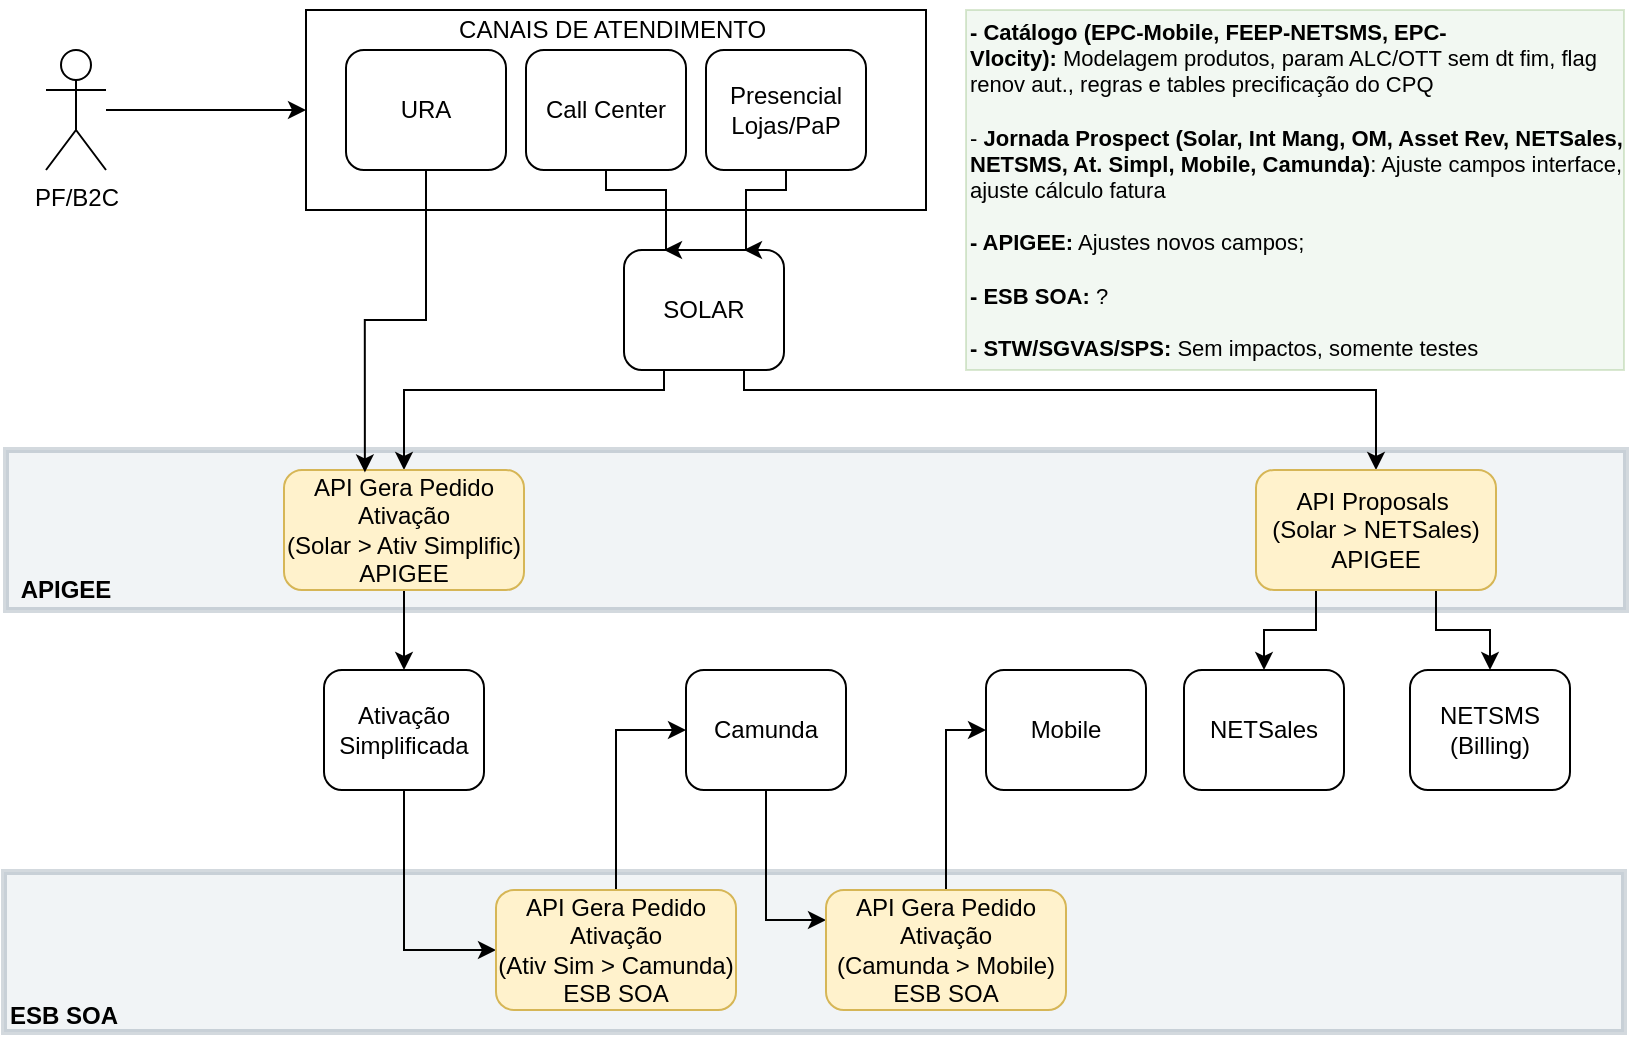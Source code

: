 <mxfile version="24.2.1" type="github" pages="6">
  <diagram name="Venda Prospect PF - Resid e Móvel - Call Center Rec" id="dAGvHACqdjxYj1iJdW_O">
    <mxGraphModel dx="1050" dy="530" grid="1" gridSize="10" guides="1" tooltips="1" connect="1" arrows="1" fold="1" page="1" pageScale="1" pageWidth="827" pageHeight="1169" math="0" shadow="0">
      <root>
        <mxCell id="0" />
        <mxCell id="1" parent="0" />
        <mxCell id="oGhlAFWXqx9Sn15p-2yb-1" value="" style="rounded=0;whiteSpace=wrap;html=1;fillColor=#bac8d3;strokeColor=#23445d;shadow=0;glass=0;opacity=20;strokeWidth=3;" vertex="1" parent="1">
          <mxGeometry x="9" y="441" width="810" height="80" as="geometry" />
        </mxCell>
        <mxCell id="rroQTgxoLwQETDUBwqvE-1" value="" style="rounded=0;whiteSpace=wrap;html=1;fillColor=#bac8d3;strokeColor=#23445d;shadow=0;glass=0;opacity=20;strokeWidth=3;" vertex="1" parent="1">
          <mxGeometry x="10" y="230" width="810" height="80" as="geometry" />
        </mxCell>
        <mxCell id="rroQTgxoLwQETDUBwqvE-2" value="&lt;b&gt;APIGEE&lt;/b&gt;" style="text;html=1;align=center;verticalAlign=middle;whiteSpace=wrap;rounded=0;" vertex="1" parent="1">
          <mxGeometry x="10" y="282" width="60" height="35" as="geometry" />
        </mxCell>
        <mxCell id="nN-nPYbY2K0z0jNPlknn-5" value="&lt;div style=&quot;line-height: 0%;&quot;&gt;&lt;br&gt;&lt;/div&gt;" style="rounded=0;whiteSpace=wrap;html=1;align=center;" parent="1" vertex="1">
          <mxGeometry x="160" y="10" width="310" height="100" as="geometry" />
        </mxCell>
        <mxCell id="NkQThXD7XWYfU7dX2Gua-4" style="edgeStyle=orthogonalEdgeStyle;rounded=0;orthogonalLoop=1;jettySize=auto;html=1;entryX=0.5;entryY=0;entryDx=0;entryDy=0;exitX=0.75;exitY=1;exitDx=0;exitDy=0;" parent="1" source="nN-nPYbY2K0z0jNPlknn-1" target="NkQThXD7XWYfU7dX2Gua-1" edge="1">
          <mxGeometry relative="1" as="geometry">
            <Array as="points">
              <mxPoint x="379" y="200" />
              <mxPoint x="695" y="200" />
            </Array>
          </mxGeometry>
        </mxCell>
        <mxCell id="RQnMwXEb7KFZi5MvCVDt-2" style="edgeStyle=orthogonalEdgeStyle;rounded=0;orthogonalLoop=1;jettySize=auto;html=1;exitX=0.25;exitY=1;exitDx=0;exitDy=0;" parent="1" source="nN-nPYbY2K0z0jNPlknn-1" target="RQnMwXEb7KFZi5MvCVDt-1" edge="1">
          <mxGeometry relative="1" as="geometry">
            <Array as="points">
              <mxPoint x="339" y="200" />
              <mxPoint x="209" y="200" />
            </Array>
          </mxGeometry>
        </mxCell>
        <mxCell id="nN-nPYbY2K0z0jNPlknn-1" value="SOLAR" style="rounded=1;whiteSpace=wrap;html=1;" parent="1" vertex="1">
          <mxGeometry x="319" y="130" width="80" height="60" as="geometry" />
        </mxCell>
        <mxCell id="nN-nPYbY2K0z0jNPlknn-9" style="edgeStyle=orthogonalEdgeStyle;rounded=0;orthogonalLoop=1;jettySize=auto;html=1;entryX=0;entryY=0.5;entryDx=0;entryDy=0;" parent="1" source="nN-nPYbY2K0z0jNPlknn-3" target="nN-nPYbY2K0z0jNPlknn-5" edge="1">
          <mxGeometry relative="1" as="geometry" />
        </mxCell>
        <mxCell id="nN-nPYbY2K0z0jNPlknn-3" value="PF/B2C" style="shape=umlActor;verticalLabelPosition=bottom;verticalAlign=top;html=1;outlineConnect=0;" parent="1" vertex="1">
          <mxGeometry x="30" y="30" width="30" height="60" as="geometry" />
        </mxCell>
        <mxCell id="nN-nPYbY2K0z0jNPlknn-6" value="CANAIS DE ATENDIMENTO&amp;nbsp;" style="text;html=1;align=center;verticalAlign=middle;whiteSpace=wrap;rounded=0;" parent="1" vertex="1">
          <mxGeometry x="205" y="5" width="220" height="30" as="geometry" />
        </mxCell>
        <mxCell id="nN-nPYbY2K0z0jNPlknn-7" value="URA" style="rounded=1;whiteSpace=wrap;html=1;" parent="1" vertex="1">
          <mxGeometry x="180" y="30" width="80" height="60" as="geometry" />
        </mxCell>
        <mxCell id="nN-nPYbY2K0z0jNPlknn-10" value="NETSales" style="rounded=1;whiteSpace=wrap;html=1;" parent="1" vertex="1">
          <mxGeometry x="599" y="340" width="80" height="60" as="geometry" />
        </mxCell>
        <mxCell id="M9VKxaWt1aX5sSgnmIB5-2" style="edgeStyle=orthogonalEdgeStyle;rounded=0;orthogonalLoop=1;jettySize=auto;html=1;exitX=0.5;exitY=1;exitDx=0;exitDy=0;entryX=0;entryY=0.5;entryDx=0;entryDy=0;" parent="1" source="nN-nPYbY2K0z0jNPlknn-11" target="M9VKxaWt1aX5sSgnmIB5-1" edge="1">
          <mxGeometry relative="1" as="geometry">
            <mxPoint x="260" y="470" as="targetPoint" />
            <Array as="points">
              <mxPoint x="209" y="480" />
            </Array>
          </mxGeometry>
        </mxCell>
        <mxCell id="nN-nPYbY2K0z0jNPlknn-11" value="Ativação Simplificada" style="rounded=1;whiteSpace=wrap;html=1;" parent="1" vertex="1">
          <mxGeometry x="169" y="340" width="80" height="60" as="geometry" />
        </mxCell>
        <mxCell id="nN-nPYbY2K0z0jNPlknn-12" value="Mobile" style="rounded=1;whiteSpace=wrap;html=1;" parent="1" vertex="1">
          <mxGeometry x="500" y="340" width="80" height="60" as="geometry" />
        </mxCell>
        <mxCell id="nN-nPYbY2K0z0jNPlknn-13" value="NETSMS (Billing)" style="rounded=1;whiteSpace=wrap;html=1;" parent="1" vertex="1">
          <mxGeometry x="712" y="340" width="80" height="60" as="geometry" />
        </mxCell>
        <mxCell id="c2KXdcI3MfsFxQjWCu6v-3" style="edgeStyle=orthogonalEdgeStyle;rounded=0;orthogonalLoop=1;jettySize=auto;html=1;entryX=0.25;entryY=0;entryDx=0;entryDy=0;" parent="1" source="5Id-dGNp8kO2HOV9WPbt-2" target="nN-nPYbY2K0z0jNPlknn-1" edge="1">
          <mxGeometry relative="1" as="geometry">
            <Array as="points">
              <mxPoint x="310" y="100" />
              <mxPoint x="340" y="100" />
            </Array>
          </mxGeometry>
        </mxCell>
        <mxCell id="5Id-dGNp8kO2HOV9WPbt-2" value="Call Center" style="rounded=1;whiteSpace=wrap;html=1;" parent="1" vertex="1">
          <mxGeometry x="270" y="30" width="80" height="60" as="geometry" />
        </mxCell>
        <mxCell id="c2KXdcI3MfsFxQjWCu6v-4" style="edgeStyle=orthogonalEdgeStyle;rounded=0;orthogonalLoop=1;jettySize=auto;html=1;entryX=0.75;entryY=0;entryDx=0;entryDy=0;" parent="1" source="5Id-dGNp8kO2HOV9WPbt-3" target="nN-nPYbY2K0z0jNPlknn-1" edge="1">
          <mxGeometry relative="1" as="geometry">
            <Array as="points">
              <mxPoint x="400" y="100" />
              <mxPoint x="380" y="100" />
            </Array>
          </mxGeometry>
        </mxCell>
        <mxCell id="5Id-dGNp8kO2HOV9WPbt-3" value="Presencial Lojas/PaP" style="rounded=1;whiteSpace=wrap;html=1;" parent="1" vertex="1">
          <mxGeometry x="360" y="30" width="80" height="60" as="geometry" />
        </mxCell>
        <mxCell id="NkQThXD7XWYfU7dX2Gua-2" style="edgeStyle=orthogonalEdgeStyle;rounded=0;orthogonalLoop=1;jettySize=auto;html=1;entryX=0.5;entryY=0;entryDx=0;entryDy=0;exitX=0.25;exitY=1;exitDx=0;exitDy=0;" parent="1" source="NkQThXD7XWYfU7dX2Gua-1" target="nN-nPYbY2K0z0jNPlknn-10" edge="1">
          <mxGeometry relative="1" as="geometry" />
        </mxCell>
        <mxCell id="NkQThXD7XWYfU7dX2Gua-3" style="edgeStyle=orthogonalEdgeStyle;rounded=0;orthogonalLoop=1;jettySize=auto;html=1;entryX=0.5;entryY=0;entryDx=0;entryDy=0;exitX=0.75;exitY=1;exitDx=0;exitDy=0;" parent="1" source="NkQThXD7XWYfU7dX2Gua-1" target="nN-nPYbY2K0z0jNPlknn-13" edge="1">
          <mxGeometry relative="1" as="geometry" />
        </mxCell>
        <mxCell id="NkQThXD7XWYfU7dX2Gua-1" value="API Proposals&amp;nbsp;&lt;div&gt;(Solar &amp;gt; NETSales)&lt;/div&gt;&lt;div&gt;APIGEE&lt;/div&gt;" style="rounded=1;whiteSpace=wrap;html=1;fillColor=#fff2cc;strokeColor=#d6b656;" parent="1" vertex="1">
          <mxGeometry x="635" y="240" width="120" height="60" as="geometry" />
        </mxCell>
        <mxCell id="RQnMwXEb7KFZi5MvCVDt-3" style="edgeStyle=orthogonalEdgeStyle;rounded=0;orthogonalLoop=1;jettySize=auto;html=1;entryX=0.5;entryY=0;entryDx=0;entryDy=0;" parent="1" source="RQnMwXEb7KFZi5MvCVDt-1" target="nN-nPYbY2K0z0jNPlknn-11" edge="1">
          <mxGeometry relative="1" as="geometry" />
        </mxCell>
        <mxCell id="RQnMwXEb7KFZi5MvCVDt-1" value="API Gera Pedido Ativação&lt;div&gt;(Solar &amp;gt; Ativ Simplific)&lt;/div&gt;&lt;div&gt;APIGEE&lt;/div&gt;" style="rounded=1;whiteSpace=wrap;html=1;fillColor=#fff2cc;strokeColor=#d6b656;" parent="1" vertex="1">
          <mxGeometry x="149" y="240" width="120" height="60" as="geometry" />
        </mxCell>
        <mxCell id="rroQTgxoLwQETDUBwqvE-6" style="edgeStyle=orthogonalEdgeStyle;rounded=0;orthogonalLoop=1;jettySize=auto;html=1;entryX=0;entryY=0.25;entryDx=0;entryDy=0;" edge="1" parent="1" source="FzV_m-ITdscfYZcbDbXX-1" target="TOWLAJFh1vmIQiJR83K5-1">
          <mxGeometry relative="1" as="geometry" />
        </mxCell>
        <mxCell id="FzV_m-ITdscfYZcbDbXX-1" value="Camunda" style="rounded=1;whiteSpace=wrap;html=1;" parent="1" vertex="1">
          <mxGeometry x="350" y="340" width="80" height="60" as="geometry" />
        </mxCell>
        <mxCell id="OD8vldbuhUlHboBJSF_v-7" style="edgeStyle=orthogonalEdgeStyle;rounded=0;orthogonalLoop=1;jettySize=auto;html=1;entryX=0;entryY=0.5;entryDx=0;entryDy=0;" parent="1" source="TOWLAJFh1vmIQiJR83K5-1" target="nN-nPYbY2K0z0jNPlknn-12" edge="1">
          <mxGeometry relative="1" as="geometry" />
        </mxCell>
        <mxCell id="TOWLAJFh1vmIQiJR83K5-1" value="API Gera Pedido Ativação&lt;div&gt;(Camunda &amp;gt; Mobile)&lt;/div&gt;&lt;div&gt;ESB SOA&lt;/div&gt;" style="rounded=1;whiteSpace=wrap;html=1;fillColor=#fff2cc;strokeColor=#d6b656;" parent="1" vertex="1">
          <mxGeometry x="420" y="450" width="120" height="60" as="geometry" />
        </mxCell>
        <mxCell id="OD8vldbuhUlHboBJSF_v-8" style="edgeStyle=orthogonalEdgeStyle;rounded=0;orthogonalLoop=1;jettySize=auto;html=1;entryX=0.337;entryY=0.02;entryDx=0;entryDy=0;entryPerimeter=0;" parent="1" source="nN-nPYbY2K0z0jNPlknn-7" target="RQnMwXEb7KFZi5MvCVDt-1" edge="1">
          <mxGeometry relative="1" as="geometry" />
        </mxCell>
        <mxCell id="rroQTgxoLwQETDUBwqvE-5" style="edgeStyle=orthogonalEdgeStyle;rounded=0;orthogonalLoop=1;jettySize=auto;html=1;entryX=0;entryY=0.5;entryDx=0;entryDy=0;exitX=0.5;exitY=0;exitDx=0;exitDy=0;" edge="1" parent="1" source="M9VKxaWt1aX5sSgnmIB5-1" target="FzV_m-ITdscfYZcbDbXX-1">
          <mxGeometry relative="1" as="geometry">
            <Array as="points">
              <mxPoint x="315" y="370" />
            </Array>
          </mxGeometry>
        </mxCell>
        <mxCell id="M9VKxaWt1aX5sSgnmIB5-1" value="API Gera Pedido Ativação&lt;div&gt;(Ativ Sim &amp;gt; Camunda)&lt;/div&gt;&lt;div&gt;ESB SOA&lt;/div&gt;" style="rounded=1;whiteSpace=wrap;html=1;fillColor=#fff2cc;strokeColor=#d6b656;" parent="1" vertex="1">
          <mxGeometry x="255" y="450" width="120" height="60" as="geometry" />
        </mxCell>
        <mxCell id="oGhlAFWXqx9Sn15p-2yb-2" value="&lt;b&gt;ESB SOA&lt;/b&gt;" style="text;html=1;align=center;verticalAlign=middle;whiteSpace=wrap;rounded=0;" vertex="1" parent="1">
          <mxGeometry x="9" y="495" width="60" height="35" as="geometry" />
        </mxCell>
        <mxCell id="aCjnKgyP7--gfIcCDe5S-1" value="&lt;b style=&quot;font-size: 11px;&quot;&gt;- Catálogo (EPC-Mobile, FEEP-NETSMS, EPC-Vlocity):&lt;/b&gt;&amp;nbsp;&lt;span style=&quot;background-color: initial; font-size: 11px;&quot;&gt;Modelagem produtos, param ALC/OTT sem dt fim, flag renov aut.,&amp;nbsp;&lt;/span&gt;&lt;span style=&quot;background-color: initial; font-size: 11px;&quot;&gt;regras e tables precificação do CPQ&lt;/span&gt;&lt;div&gt;&lt;br&gt;&lt;div style=&quot;font-size: 11px;&quot;&gt;- &lt;b style=&quot;font-size: 11px;&quot;&gt;Jornada Prospect (&lt;/b&gt;&lt;b&gt;Solar, Int Mang, OM, Asset Rev, NETSales, NETSMS, At. Simpl, Mobile, Camunda&lt;/b&gt;&lt;b style=&quot;font-size: 11px;&quot;&gt;)&lt;/b&gt;: Ajuste campos interface, ajuste cálculo fatura&lt;/div&gt;&lt;/div&gt;&lt;div style=&quot;font-size: 11px;&quot;&gt;&lt;br&gt;&lt;/div&gt;&lt;div style=&quot;font-size: 11px;&quot;&gt;&lt;b&gt;- APIGEE:&lt;/b&gt; Ajustes novos campos&lt;span style=&quot;background-color: initial;&quot;&gt;;&lt;/span&gt;&lt;/div&gt;&lt;div style=&quot;font-size: 11px;&quot;&gt;&lt;span style=&quot;background-color: initial;&quot;&gt;&amp;nbsp;&lt;/span&gt;&lt;/div&gt;&lt;div style=&quot;font-size: 11px;&quot;&gt;&lt;b&gt;- ESB SOA:&lt;/b&gt; ?&lt;/div&gt;&lt;div style=&quot;font-size: 11px;&quot;&gt;&lt;br&gt;&lt;/div&gt;&lt;div style=&quot;font-size: 11px;&quot;&gt;&lt;b&gt;- STW/SGVAS/SPS:&lt;/b&gt; Sem impactos, somente testes&lt;/div&gt;" style="text;html=1;align=left;verticalAlign=middle;whiteSpace=wrap;rounded=0;fontSize=11;fillColor=#d5e8d4;strokeColor=#82b366;opacity=30;" vertex="1" parent="1">
          <mxGeometry x="490" y="10" width="329" height="180" as="geometry" />
        </mxCell>
      </root>
    </mxGraphModel>
  </diagram>
  <diagram name="Venda Prospect PF - Nova TV" id="CsRptXpBVeLWyJMDbz2r">
    <mxGraphModel dx="1050" dy="530" grid="1" gridSize="10" guides="1" tooltips="1" connect="1" arrows="1" fold="1" page="1" pageScale="1" pageWidth="827" pageHeight="1169" math="0" shadow="0">
      <root>
        <mxCell id="spdNIDD_1CGRaIN9PFDq-0" />
        <mxCell id="spdNIDD_1CGRaIN9PFDq-1" parent="spdNIDD_1CGRaIN9PFDq-0" />
        <mxCell id="spdNIDD_1CGRaIN9PFDq-3" value="" style="rounded=0;whiteSpace=wrap;html=1;fillColor=#bac8d3;strokeColor=#23445d;shadow=0;glass=0;opacity=20;strokeWidth=3;" vertex="1" parent="spdNIDD_1CGRaIN9PFDq-1">
          <mxGeometry x="10" y="230" width="810" height="80" as="geometry" />
        </mxCell>
        <mxCell id="spdNIDD_1CGRaIN9PFDq-4" value="&lt;b&gt;APIGEE&lt;/b&gt;" style="text;html=1;align=center;verticalAlign=middle;whiteSpace=wrap;rounded=0;" vertex="1" parent="spdNIDD_1CGRaIN9PFDq-1">
          <mxGeometry x="10" y="282" width="60" height="35" as="geometry" />
        </mxCell>
        <mxCell id="spdNIDD_1CGRaIN9PFDq-5" value="&lt;div style=&quot;line-height: 0%;&quot;&gt;&lt;br&gt;&lt;/div&gt;" style="rounded=0;whiteSpace=wrap;html=1;align=center;" vertex="1" parent="spdNIDD_1CGRaIN9PFDq-1">
          <mxGeometry x="160" y="10" width="310" height="100" as="geometry" />
        </mxCell>
        <mxCell id="yGCr8Tdn3u1lotPqfAG8-2" style="edgeStyle=orthogonalEdgeStyle;rounded=0;orthogonalLoop=1;jettySize=auto;html=1;entryX=0.5;entryY=0;entryDx=0;entryDy=0;" edge="1" parent="spdNIDD_1CGRaIN9PFDq-1" source="spdNIDD_1CGRaIN9PFDq-8" target="yGCr8Tdn3u1lotPqfAG8-0">
          <mxGeometry relative="1" as="geometry" />
        </mxCell>
        <mxCell id="spdNIDD_1CGRaIN9PFDq-8" value="SOLAR" style="rounded=1;whiteSpace=wrap;html=1;" vertex="1" parent="spdNIDD_1CGRaIN9PFDq-1">
          <mxGeometry x="319" y="130" width="80" height="60" as="geometry" />
        </mxCell>
        <mxCell id="spdNIDD_1CGRaIN9PFDq-9" style="edgeStyle=orthogonalEdgeStyle;rounded=0;orthogonalLoop=1;jettySize=auto;html=1;entryX=0;entryY=0.5;entryDx=0;entryDy=0;" edge="1" parent="spdNIDD_1CGRaIN9PFDq-1" source="spdNIDD_1CGRaIN9PFDq-10" target="spdNIDD_1CGRaIN9PFDq-5">
          <mxGeometry relative="1" as="geometry" />
        </mxCell>
        <mxCell id="spdNIDD_1CGRaIN9PFDq-10" value="PF/B2C" style="shape=umlActor;verticalLabelPosition=bottom;verticalAlign=top;html=1;outlineConnect=0;" vertex="1" parent="spdNIDD_1CGRaIN9PFDq-1">
          <mxGeometry x="30" y="30" width="30" height="60" as="geometry" />
        </mxCell>
        <mxCell id="spdNIDD_1CGRaIN9PFDq-11" value="CANAIS DE ATENDIMENTO&amp;nbsp;" style="text;html=1;align=center;verticalAlign=middle;whiteSpace=wrap;rounded=0;" vertex="1" parent="spdNIDD_1CGRaIN9PFDq-1">
          <mxGeometry x="205" y="5" width="220" height="30" as="geometry" />
        </mxCell>
        <mxCell id="spdNIDD_1CGRaIN9PFDq-12" value="DIGITAIS" style="rounded=1;whiteSpace=wrap;html=1;" vertex="1" parent="spdNIDD_1CGRaIN9PFDq-1">
          <mxGeometry x="180" y="30" width="80" height="60" as="geometry" />
        </mxCell>
        <mxCell id="spdNIDD_1CGRaIN9PFDq-15" value="DSM" style="rounded=1;whiteSpace=wrap;html=1;" vertex="1" parent="spdNIDD_1CGRaIN9PFDq-1">
          <mxGeometry x="319" y="340" width="80" height="60" as="geometry" />
        </mxCell>
        <mxCell id="yGCr8Tdn3u1lotPqfAG8-1" style="edgeStyle=orthogonalEdgeStyle;rounded=0;orthogonalLoop=1;jettySize=auto;html=1;entryX=0.75;entryY=0;entryDx=0;entryDy=0;" edge="1" parent="spdNIDD_1CGRaIN9PFDq-1" source="spdNIDD_1CGRaIN9PFDq-21" target="spdNIDD_1CGRaIN9PFDq-8">
          <mxGeometry relative="1" as="geometry" />
        </mxCell>
        <mxCell id="spdNIDD_1CGRaIN9PFDq-21" value="Presencial Lojas/PaP" style="rounded=1;whiteSpace=wrap;html=1;" vertex="1" parent="spdNIDD_1CGRaIN9PFDq-1">
          <mxGeometry x="339" y="30" width="80" height="60" as="geometry" />
        </mxCell>
        <mxCell id="spdNIDD_1CGRaIN9PFDq-31" style="edgeStyle=orthogonalEdgeStyle;rounded=0;orthogonalLoop=1;jettySize=auto;html=1;entryX=0;entryY=0.5;entryDx=0;entryDy=0;exitX=0.5;exitY=1;exitDx=0;exitDy=0;" edge="1" parent="spdNIDD_1CGRaIN9PFDq-1" source="spdNIDD_1CGRaIN9PFDq-12" target="yGCr8Tdn3u1lotPqfAG8-0">
          <mxGeometry relative="1" as="geometry">
            <mxPoint x="189.44" y="241.2" as="targetPoint" />
          </mxGeometry>
        </mxCell>
        <mxCell id="spdNIDD_1CGRaIN9PFDq-35" value="&lt;b style=&quot;font-size: 11px;&quot;&gt;- Catálogo (AVS, SeaChange, Amco, STB/SiteWeb/AppMobile, EPC-Vlocity):&lt;/b&gt;&amp;nbsp;Reestruturação de catálogo,&amp;nbsp;&lt;span style=&quot;background-color: initial; font-size: 11px;&quot;&gt;Modelagem produtos, param ALC/OTT sem dt fim, flag renov aut.,&lt;/span&gt;&lt;div&gt;&lt;br&gt;&lt;div style=&quot;font-size: 11px;&quot;&gt;- &lt;b style=&quot;font-size: 11px;&quot;&gt;Jornada Prospect (&lt;/b&gt;&lt;b style=&quot;background-color: initial;&quot;&gt;STB/SiteWeb/AppMobile, Solar OM e Int Manag&lt;/b&gt;&lt;b style=&quot;background-color: initial;&quot;&gt;)&lt;/b&gt;&lt;span style=&quot;background-color: initial;&quot;&gt;: Impacto nos fronts para estruturação de prateleira na forma de apresentar produtos, adequação de chamada integração (API)&lt;/span&gt;&lt;/div&gt;&lt;/div&gt;&lt;div style=&quot;font-size: 11px;&quot;&gt;&lt;span style=&quot;background-color: initial;&quot;&gt;&lt;br&gt;&lt;/span&gt;&lt;/div&gt;&lt;div style=&quot;font-size: 11px;&quot;&gt;&lt;b&gt;- APIGEE:&lt;/b&gt; Ajustes novos campos&lt;span style=&quot;background-color: initial;&quot;&gt;;&lt;/span&gt;&lt;/div&gt;&lt;div style=&quot;font-size: 11px;&quot;&gt;&lt;span style=&quot;background-color: initial;&quot;&gt;&amp;nbsp;&lt;/span&gt;&lt;/div&gt;&lt;div style=&quot;font-size: 11px;&quot;&gt;&lt;b&gt;- DSM:&lt;/b&gt; Adequação API, adequação processo de cobrança.&lt;/div&gt;&lt;div style=&quot;font-size: 11px;&quot;&gt;&lt;br&gt;&lt;/div&gt;&lt;div style=&quot;font-size: 11px;&quot;&gt;&lt;b&gt;- STW:&lt;/b&gt; Sem impactos, somente testes&lt;/div&gt;" style="text;html=1;align=left;verticalAlign=middle;whiteSpace=wrap;rounded=0;fontSize=11;fillColor=#d5e8d4;strokeColor=#82b366;opacity=30;" vertex="1" parent="spdNIDD_1CGRaIN9PFDq-1">
          <mxGeometry x="490" y="10" width="329" height="200" as="geometry" />
        </mxCell>
        <mxCell id="yGCr8Tdn3u1lotPqfAG8-3" style="edgeStyle=orthogonalEdgeStyle;rounded=0;orthogonalLoop=1;jettySize=auto;html=1;entryX=0.5;entryY=0;entryDx=0;entryDy=0;" edge="1" parent="spdNIDD_1CGRaIN9PFDq-1" source="yGCr8Tdn3u1lotPqfAG8-0" target="spdNIDD_1CGRaIN9PFDq-15">
          <mxGeometry relative="1" as="geometry" />
        </mxCell>
        <mxCell id="yGCr8Tdn3u1lotPqfAG8-0" value="API Ativa Produto Conta Cliente&amp;nbsp;&lt;div&gt;(Solar &amp;gt; DSM)&lt;/div&gt;&lt;div&gt;APIGEE&lt;/div&gt;" style="rounded=1;whiteSpace=wrap;html=1;fillColor=#fff2cc;strokeColor=#d6b656;" vertex="1" parent="spdNIDD_1CGRaIN9PFDq-1">
          <mxGeometry x="299" y="240" width="120" height="60" as="geometry" />
        </mxCell>
      </root>
    </mxGraphModel>
  </diagram>
  <diagram name="Venda Base PF - Resid e Móvel - Call Center Rec" id="GNAAWdjujm2nOveb3ol_">
    <mxGraphModel dx="1050" dy="530" grid="1" gridSize="10" guides="1" tooltips="1" connect="1" arrows="1" fold="1" page="1" pageScale="1" pageWidth="827" pageHeight="1169" math="0" shadow="0">
      <root>
        <mxCell id="E7Plma1QLkk9mi1jYZiW-0" />
        <mxCell id="E7Plma1QLkk9mi1jYZiW-1" parent="E7Plma1QLkk9mi1jYZiW-0" />
        <mxCell id="HQcaQbMs0cN3WbQfUgkw-2" value="" style="rounded=0;whiteSpace=wrap;html=1;fillColor=#bac8d3;strokeColor=#23445d;shadow=0;glass=0;opacity=20;strokeWidth=3;" vertex="1" parent="E7Plma1QLkk9mi1jYZiW-1">
          <mxGeometry x="10" y="252" width="810" height="140" as="geometry" />
        </mxCell>
        <mxCell id="E7Plma1QLkk9mi1jYZiW-2" value="&lt;div style=&quot;line-height: 0%;&quot;&gt;&lt;br&gt;&lt;/div&gt;" style="rounded=0;whiteSpace=wrap;html=1;align=center;" parent="E7Plma1QLkk9mi1jYZiW-1" vertex="1">
          <mxGeometry x="110" y="10" width="330" height="100" as="geometry" />
        </mxCell>
        <mxCell id="E7Plma1QLkk9mi1jYZiW-3" style="edgeStyle=orthogonalEdgeStyle;rounded=0;orthogonalLoop=1;jettySize=auto;html=1;entryX=0.5;entryY=0;entryDx=0;entryDy=0;exitX=1;exitY=0.25;exitDx=0;exitDy=0;" parent="E7Plma1QLkk9mi1jYZiW-1" source="E7Plma1QLkk9mi1jYZiW-5" target="c_nykH9BY7dvJ4sgiseq-0" edge="1">
          <mxGeometry relative="1" as="geometry">
            <mxPoint x="413" y="247" as="sourcePoint" />
            <mxPoint x="680" y="317" as="targetPoint" />
          </mxGeometry>
        </mxCell>
        <mxCell id="OENv9ava3fyT3Cc3Azs6-2" style="edgeStyle=orthogonalEdgeStyle;rounded=0;orthogonalLoop=1;jettySize=auto;html=1;entryX=0.5;entryY=0;entryDx=0;entryDy=0;startArrow=classic;startFill=1;endArrow=none;endFill=0;exitX=0;exitY=0.25;exitDx=0;exitDy=0;" parent="E7Plma1QLkk9mi1jYZiW-1" source="E7Plma1QLkk9mi1jYZiW-5" target="OENv9ava3fyT3Cc3Azs6-0" edge="1">
          <mxGeometry relative="1" as="geometry">
            <mxPoint x="333" y="247" as="sourcePoint" />
          </mxGeometry>
        </mxCell>
        <mxCell id="OENv9ava3fyT3Cc3Azs6-3" style="edgeStyle=orthogonalEdgeStyle;rounded=0;orthogonalLoop=1;jettySize=auto;html=1;entryX=0.5;entryY=0;entryDx=0;entryDy=0;exitX=0;exitY=0.5;exitDx=0;exitDy=0;startArrow=classic;startFill=1;endArrow=none;endFill=0;" parent="E7Plma1QLkk9mi1jYZiW-1" source="E7Plma1QLkk9mi1jYZiW-5" target="OENv9ava3fyT3Cc3Azs6-1" edge="1">
          <mxGeometry relative="1" as="geometry">
            <mxPoint x="353" y="277" as="sourcePoint" />
          </mxGeometry>
        </mxCell>
        <mxCell id="E7Plma1QLkk9mi1jYZiW-5" value="SOLAR" style="rounded=1;whiteSpace=wrap;html=1;" parent="E7Plma1QLkk9mi1jYZiW-1" vertex="1">
          <mxGeometry x="333" y="182" width="80" height="60" as="geometry" />
        </mxCell>
        <mxCell id="E7Plma1QLkk9mi1jYZiW-6" style="edgeStyle=orthogonalEdgeStyle;rounded=0;orthogonalLoop=1;jettySize=auto;html=1;entryX=0;entryY=0.5;entryDx=0;entryDy=0;" parent="E7Plma1QLkk9mi1jYZiW-1" source="E7Plma1QLkk9mi1jYZiW-7" target="E7Plma1QLkk9mi1jYZiW-2" edge="1">
          <mxGeometry relative="1" as="geometry" />
        </mxCell>
        <mxCell id="E7Plma1QLkk9mi1jYZiW-7" value="PF/B2C" style="shape=umlActor;verticalLabelPosition=bottom;verticalAlign=top;html=1;outlineConnect=0;" parent="E7Plma1QLkk9mi1jYZiW-1" vertex="1">
          <mxGeometry x="30" y="30" width="30" height="60" as="geometry" />
        </mxCell>
        <mxCell id="E7Plma1QLkk9mi1jYZiW-8" value="CANAIS DE ATENDIMENTO&amp;nbsp;" style="text;html=1;align=center;verticalAlign=middle;whiteSpace=wrap;rounded=0;" parent="E7Plma1QLkk9mi1jYZiW-1" vertex="1">
          <mxGeometry x="169" y="3" width="220" height="30" as="geometry" />
        </mxCell>
        <mxCell id="34-YDD6PDqIyMOrRys0y-0" style="edgeStyle=orthogonalEdgeStyle;rounded=0;orthogonalLoop=1;jettySize=auto;html=1;entryX=0;entryY=0.5;entryDx=0;entryDy=0;" parent="E7Plma1QLkk9mi1jYZiW-1" source="E7Plma1QLkk9mi1jYZiW-9" target="E7Plma1QLkk9mi1jYZiW-16" edge="1">
          <mxGeometry relative="1" as="geometry" />
        </mxCell>
        <mxCell id="E7Plma1QLkk9mi1jYZiW-9" value="URA" style="rounded=1;whiteSpace=wrap;html=1;" parent="E7Plma1QLkk9mi1jYZiW-1" vertex="1">
          <mxGeometry x="134" y="30" width="80" height="60" as="geometry" />
        </mxCell>
        <mxCell id="OENv9ava3fyT3Cc3Azs6-4" style="edgeStyle=orthogonalEdgeStyle;rounded=0;orthogonalLoop=1;jettySize=auto;html=1;entryX=0.5;entryY=1;entryDx=0;entryDy=0;exitX=0;exitY=0.75;exitDx=0;exitDy=0;" parent="E7Plma1QLkk9mi1jYZiW-1" source="E7Plma1QLkk9mi1jYZiW-13" target="OENv9ava3fyT3Cc3Azs6-0" edge="1">
          <mxGeometry relative="1" as="geometry">
            <mxPoint x="130" y="387" as="targetPoint" />
          </mxGeometry>
        </mxCell>
        <mxCell id="OENv9ava3fyT3Cc3Azs6-5" style="edgeStyle=orthogonalEdgeStyle;rounded=0;orthogonalLoop=1;jettySize=auto;html=1;entryX=0.5;entryY=1;entryDx=0;entryDy=0;exitX=0;exitY=0.25;exitDx=0;exitDy=0;" parent="E7Plma1QLkk9mi1jYZiW-1" source="E7Plma1QLkk9mi1jYZiW-13" target="OENv9ava3fyT3Cc3Azs6-1" edge="1">
          <mxGeometry relative="1" as="geometry" />
        </mxCell>
        <mxCell id="Jn2_X0puZQ9MtBliEHMu-3" style="edgeStyle=orthogonalEdgeStyle;rounded=0;orthogonalLoop=1;jettySize=auto;html=1;entryX=0.5;entryY=1;entryDx=0;entryDy=0;" parent="E7Plma1QLkk9mi1jYZiW-1" source="E7Plma1QLkk9mi1jYZiW-13" target="Jn2_X0puZQ9MtBliEHMu-0" edge="1">
          <mxGeometry relative="1" as="geometry" />
        </mxCell>
        <mxCell id="E7Plma1QLkk9mi1jYZiW-13" value="Mobile" style="rounded=1;whiteSpace=wrap;html=1;" parent="E7Plma1QLkk9mi1jYZiW-1" vertex="1">
          <mxGeometry x="333" y="417" width="80" height="60" as="geometry" />
        </mxCell>
        <mxCell id="PiDJDL2hMoTScnLcM-UH-1" style="edgeStyle=orthogonalEdgeStyle;rounded=0;orthogonalLoop=1;jettySize=auto;html=1;entryX=0.5;entryY=1;entryDx=0;entryDy=0;exitX=0;exitY=0.5;exitDx=0;exitDy=0;" parent="E7Plma1QLkk9mi1jYZiW-1" source="E7Plma1QLkk9mi1jYZiW-14" target="PiDJDL2hMoTScnLcM-UH-0" edge="1">
          <mxGeometry relative="1" as="geometry" />
        </mxCell>
        <mxCell id="E7Plma1QLkk9mi1jYZiW-14" value="NETSMS (Billing)" style="rounded=1;whiteSpace=wrap;html=1;" parent="E7Plma1QLkk9mi1jYZiW-1" vertex="1">
          <mxGeometry x="704" y="417" width="80" height="60" as="geometry" />
        </mxCell>
        <mxCell id="E7Plma1QLkk9mi1jYZiW-16" value="Call Center" style="rounded=1;whiteSpace=wrap;html=1;" parent="E7Plma1QLkk9mi1jYZiW-1" vertex="1">
          <mxGeometry x="262" y="30" width="80" height="60" as="geometry" />
        </mxCell>
        <mxCell id="WwySHnoM--7pMmcrNGw6-1" style="edgeStyle=orthogonalEdgeStyle;rounded=0;orthogonalLoop=1;jettySize=auto;html=1;entryX=0.75;entryY=0;entryDx=0;entryDy=0;" edge="1" parent="E7Plma1QLkk9mi1jYZiW-1" source="E7Plma1QLkk9mi1jYZiW-18" target="E7Plma1QLkk9mi1jYZiW-5">
          <mxGeometry relative="1" as="geometry" />
        </mxCell>
        <mxCell id="E7Plma1QLkk9mi1jYZiW-18" value="Presencial Lojas/PaP" style="rounded=1;whiteSpace=wrap;html=1;" parent="E7Plma1QLkk9mi1jYZiW-1" vertex="1">
          <mxGeometry x="353" y="33" width="80" height="60" as="geometry" />
        </mxCell>
        <mxCell id="c_nykH9BY7dvJ4sgiseq-1" style="edgeStyle=orthogonalEdgeStyle;rounded=0;orthogonalLoop=1;jettySize=auto;html=1;entryX=0.67;entryY=0.01;entryDx=0;entryDy=0;exitX=0.5;exitY=1;exitDx=0;exitDy=0;entryPerimeter=0;" parent="E7Plma1QLkk9mi1jYZiW-1" source="c_nykH9BY7dvJ4sgiseq-0" target="E7Plma1QLkk9mi1jYZiW-14" edge="1">
          <mxGeometry relative="1" as="geometry" />
        </mxCell>
        <mxCell id="c_nykH9BY7dvJ4sgiseq-0" value="API Cria Prop Alt/Cance Prod Resid&lt;div&gt;(Solar &amp;gt; NETSMS)&lt;/div&gt;&lt;div&gt;APIGEE&lt;/div&gt;" style="rounded=1;whiteSpace=wrap;html=1;fillColor=#fff2cc;strokeColor=#d6b656;" parent="E7Plma1QLkk9mi1jYZiW-1" vertex="1">
          <mxGeometry x="697" y="261" width="120" height="60" as="geometry" />
        </mxCell>
        <mxCell id="PiDJDL2hMoTScnLcM-UH-2" style="edgeStyle=orthogonalEdgeStyle;rounded=0;orthogonalLoop=1;jettySize=auto;html=1;entryX=1;entryY=0.5;entryDx=0;entryDy=0;exitX=0.5;exitY=0;exitDx=0;exitDy=0;" parent="E7Plma1QLkk9mi1jYZiW-1" source="PiDJDL2hMoTScnLcM-UH-0" target="E7Plma1QLkk9mi1jYZiW-5" edge="1">
          <mxGeometry relative="1" as="geometry">
            <mxPoint x="413" y="262" as="targetPoint" />
          </mxGeometry>
        </mxCell>
        <mxCell id="PiDJDL2hMoTScnLcM-UH-0" value="API Consulta Prod Cliente Resid&amp;nbsp;&lt;div&gt;(Solar &amp;gt; NETSMS)&lt;/div&gt;&lt;div&gt;APIGEE&lt;/div&gt;" style="rounded=1;whiteSpace=wrap;html=1;fillColor=#fff2cc;strokeColor=#d6b656;" parent="E7Plma1QLkk9mi1jYZiW-1" vertex="1">
          <mxGeometry x="617" y="328" width="120" height="60" as="geometry" />
        </mxCell>
        <mxCell id="OENv9ava3fyT3Cc3Azs6-0" value="API Consulta Prod Cliente Móvel&lt;div&gt;(Solar &amp;gt; Mobile)&lt;/div&gt;&lt;div&gt;APIGEE&lt;/div&gt;" style="rounded=1;whiteSpace=wrap;html=1;fillColor=#fff2cc;strokeColor=#d6b656;" parent="E7Plma1QLkk9mi1jYZiW-1" vertex="1">
          <mxGeometry x="20" y="257" width="120" height="60" as="geometry" />
        </mxCell>
        <mxCell id="OENv9ava3fyT3Cc3Azs6-1" value="API Consulta Prod Assinante Móvel&lt;div&gt;(Solar &amp;gt; Mobile)&lt;/div&gt;&lt;div&gt;APIGEE&lt;/div&gt;" style="rounded=1;whiteSpace=wrap;html=1;fillColor=#fff2cc;strokeColor=#d6b656;" parent="E7Plma1QLkk9mi1jYZiW-1" vertex="1">
          <mxGeometry x="150" y="328" width="120" height="60" as="geometry" />
        </mxCell>
        <mxCell id="Jn2_X0puZQ9MtBliEHMu-0" value="TBD Asset Rev Móvel&lt;div&gt;(Solar &amp;gt; Mobile)&lt;/div&gt;&lt;div&gt;APIGEE&lt;/div&gt;" style="rounded=1;whiteSpace=wrap;html=1;fillColor=#fff2cc;strokeColor=#FF3333;" parent="E7Plma1QLkk9mi1jYZiW-1" vertex="1">
          <mxGeometry x="313" y="261" width="120" height="60" as="geometry" />
        </mxCell>
        <mxCell id="Jn2_X0puZQ9MtBliEHMu-2" style="edgeStyle=orthogonalEdgeStyle;rounded=0;orthogonalLoop=1;jettySize=auto;html=1;entryX=0.34;entryY=-0.02;entryDx=0;entryDy=0;entryPerimeter=0;" parent="E7Plma1QLkk9mi1jYZiW-1" source="E7Plma1QLkk9mi1jYZiW-16" target="E7Plma1QLkk9mi1jYZiW-5" edge="1">
          <mxGeometry relative="1" as="geometry" />
        </mxCell>
        <mxCell id="PTtLAo3qNXKITgqOFS7F-4" style="edgeStyle=orthogonalEdgeStyle;rounded=0;orthogonalLoop=1;jettySize=auto;html=1;entryX=1;entryY=0.25;entryDx=0;entryDy=0;exitX=0.5;exitY=1;exitDx=0;exitDy=0;" parent="E7Plma1QLkk9mi1jYZiW-1" source="PTtLAo3qNXKITgqOFS7F-0" target="E7Plma1QLkk9mi1jYZiW-13" edge="1">
          <mxGeometry relative="1" as="geometry" />
        </mxCell>
        <mxCell id="PTtLAo3qNXKITgqOFS7F-0" value="API Troca Produto Móvel&lt;div&gt;(Solar &amp;gt; Mobile)&lt;/div&gt;&lt;div&gt;APIGEE&lt;/div&gt;" style="rounded=1;whiteSpace=wrap;html=1;fillColor=#fff2cc;strokeColor=#d6b656;" parent="E7Plma1QLkk9mi1jYZiW-1" vertex="1">
          <mxGeometry x="430" y="328" width="120" height="60" as="geometry" />
        </mxCell>
        <mxCell id="PTtLAo3qNXKITgqOFS7F-1" value="API Ativação Assinante Móvel&lt;div&gt;(Solar &amp;gt; Mobile)&lt;/div&gt;&lt;div&gt;APIGEE&lt;/div&gt;" style="rounded=1;whiteSpace=wrap;html=1;fillColor=#fff2cc;strokeColor=#d6b656;" parent="E7Plma1QLkk9mi1jYZiW-1" vertex="1">
          <mxGeometry x="520" y="261" width="120" height="60" as="geometry" />
        </mxCell>
        <mxCell id="PTtLAo3qNXKITgqOFS7F-3" style="edgeStyle=orthogonalEdgeStyle;rounded=0;orthogonalLoop=1;jettySize=auto;html=1;entryX=1;entryY=0.75;entryDx=0;entryDy=0;" parent="E7Plma1QLkk9mi1jYZiW-1" source="PTtLAo3qNXKITgqOFS7F-1" target="E7Plma1QLkk9mi1jYZiW-13" edge="1">
          <mxGeometry relative="1" as="geometry">
            <Array as="points">
              <mxPoint x="580" y="462" />
            </Array>
          </mxGeometry>
        </mxCell>
        <mxCell id="PTtLAo3qNXKITgqOFS7F-5" style="edgeStyle=orthogonalEdgeStyle;rounded=0;orthogonalLoop=1;jettySize=auto;html=1;entryX=0.5;entryY=1;entryDx=0;entryDy=0;" parent="E7Plma1QLkk9mi1jYZiW-1" source="Jn2_X0puZQ9MtBliEHMu-0" target="E7Plma1QLkk9mi1jYZiW-5" edge="1">
          <mxGeometry relative="1" as="geometry" />
        </mxCell>
        <mxCell id="HQcaQbMs0cN3WbQfUgkw-3" value="&lt;b&gt;APIGEE&lt;/b&gt;" style="text;html=1;align=center;verticalAlign=middle;whiteSpace=wrap;rounded=0;" vertex="1" parent="E7Plma1QLkk9mi1jYZiW-1">
          <mxGeometry x="10" y="357" width="60" height="35" as="geometry" />
        </mxCell>
        <mxCell id="aCjuMESfWof9wMSuXHhz-0" value="&lt;b style=&quot;font-size: 11px;&quot;&gt;- Catálogo (EPC-Mobile, FEEP-NETSMS, EPC-Vlocity):&lt;/b&gt;&amp;nbsp;&lt;span style=&quot;background-color: initial; font-size: 11px;&quot;&gt;Modelagem produtos, param ALC/OTT sem dt fim, flag renov aut.,&amp;nbsp;&lt;/span&gt;&lt;span style=&quot;background-color: initial; font-size: 11px;&quot;&gt;regras e tables precificação do CPQ&lt;/span&gt;&lt;div&gt;&lt;br&gt;&lt;div style=&quot;font-size: 11px;&quot;&gt;- &lt;b style=&quot;font-size: 11px;&quot;&gt;Jornada Prospect (Solar, Int Mang, OM, Asset Rev, NETSales, NETSMS, At. Simpl, Mobile, Camunda)&lt;/b&gt;: Ajuste campos interface, ajuste cálculo fatura, consulta/inclusão/canc/troca prod e canc ren prod.&lt;/div&gt;&lt;/div&gt;&lt;div style=&quot;font-size: 11px;&quot;&gt;&lt;br&gt;&lt;/div&gt;&lt;div style=&quot;font-size: 11px;&quot;&gt;&lt;b&gt;- APIGEE:&lt;/b&gt; Ajustes novos campos&lt;span style=&quot;background-color: initial;&quot;&gt;;&lt;/span&gt;&lt;/div&gt;&lt;div style=&quot;font-size: 11px;&quot;&gt;&lt;span style=&quot;background-color: initial;&quot;&gt;&amp;nbsp;&lt;/span&gt;&lt;/div&gt;&lt;div style=&quot;font-size: 11px;&quot;&gt;&lt;b&gt;- ESB SOA:&lt;/b&gt; ?&lt;/div&gt;&lt;div style=&quot;font-size: 11px;&quot;&gt;&lt;br&gt;&lt;/div&gt;&lt;div style=&quot;font-size: 11px;&quot;&gt;&lt;b&gt;- STW/SGVAS/SPS:&lt;/b&gt; Sem impactos, somente testes&lt;/div&gt;" style="text;html=1;align=left;verticalAlign=middle;whiteSpace=wrap;rounded=0;fontSize=11;fillColor=#d5e8d4;strokeColor=#82b366;opacity=30;" vertex="1" parent="E7Plma1QLkk9mi1jYZiW-1">
          <mxGeometry x="490" y="3" width="329" height="190" as="geometry" />
        </mxCell>
      </root>
    </mxGraphModel>
  </diagram>
  <diagram id="X94UR-RiwTmwNxtAOC09" name="Processo de Renovação Aut - Res, Móv e Nova TV">
    <mxGraphModel dx="1050" dy="530" grid="1" gridSize="10" guides="1" tooltips="1" connect="1" arrows="1" fold="1" page="1" pageScale="1" pageWidth="827" pageHeight="1169" math="0" shadow="0">
      <root>
        <mxCell id="0" />
        <mxCell id="1" parent="0" />
        <mxCell id="b9QeWTI_PTE0LcAfBSdc-1" value="" style="rounded=0;whiteSpace=wrap;html=1;fillColor=#bac8d3;strokeColor=#23445d;shadow=0;glass=0;opacity=20;strokeWidth=3;" vertex="1" parent="1">
          <mxGeometry x="50" y="315" width="299" height="91" as="geometry" />
        </mxCell>
        <mxCell id="4BOq0CXABWMsbB6IVXhW-2" value="" style="rounded=0;whiteSpace=wrap;html=1;fillColor=#bac8d3;strokeColor=#23445d;shadow=0;glass=0;opacity=20;strokeWidth=3;" vertex="1" parent="1">
          <mxGeometry x="145" y="10" width="150" height="224" as="geometry" />
        </mxCell>
        <mxCell id="HwNNXQsi8VxnwjusR5Xl-12" style="edgeStyle=orthogonalEdgeStyle;rounded=0;orthogonalLoop=1;jettySize=auto;html=1;entryX=0;entryY=0.5;entryDx=0;entryDy=0;" edge="1" parent="1" source="S0Q7LPB5YN6xps0j1kv3-1" target="HwNNXQsi8VxnwjusR5Xl-2">
          <mxGeometry relative="1" as="geometry" />
        </mxCell>
        <mxCell id="S0Q7LPB5YN6xps0j1kv3-1" value="DBM" style="shape=cylinder3;whiteSpace=wrap;html=1;boundedLbl=1;backgroundOutline=1;size=15;" vertex="1" parent="1">
          <mxGeometry x="30" y="20" width="80" height="100" as="geometry" />
        </mxCell>
        <mxCell id="xzQvoEVcTguXYHUACxFN-1" value="API Dados de Prod e Renovação&amp;nbsp;&lt;div&gt;(NETSMS &amp;gt;ODSs/DL&lt;/div&gt;&lt;div&gt;OGG&lt;/div&gt;" style="rounded=1;whiteSpace=wrap;html=1;fillColor=#fff2cc;strokeColor=#d6b656;" vertex="1" parent="1">
          <mxGeometry x="210" y="338" width="120" height="60" as="geometry" />
        </mxCell>
        <mxCell id="xzQvoEVcTguXYHUACxFN-2" value="API Dados de Prod e Renovação&amp;nbsp;&lt;div&gt;(Mobile&amp;gt;ODSs/DBM&lt;/div&gt;&lt;div&gt;OGG&lt;/div&gt;" style="rounded=1;whiteSpace=wrap;html=1;fillColor=#fff2cc;strokeColor=#d6b656;" vertex="1" parent="1">
          <mxGeometry x="70" y="338" width="120" height="60" as="geometry" />
        </mxCell>
        <mxCell id="xzQvoEVcTguXYHUACxFN-19" style="edgeStyle=orthogonalEdgeStyle;rounded=0;orthogonalLoop=1;jettySize=auto;html=1;entryX=0;entryY=0.5;entryDx=0;entryDy=0;" edge="1" parent="1" source="xzQvoEVcTguXYHUACxFN-13" target="xzQvoEVcTguXYHUACxFN-18">
          <mxGeometry relative="1" as="geometry" />
        </mxCell>
        <mxCell id="xzQvoEVcTguXYHUACxFN-13" value="Clientes e Contratos com renovação em 30 dias" style="rounded=1;whiteSpace=wrap;html=1;" vertex="1" parent="1">
          <mxGeometry x="343.5" y="100" width="90" height="60" as="geometry" />
        </mxCell>
        <mxCell id="xzQvoEVcTguXYHUACxFN-21" style="edgeStyle=orthogonalEdgeStyle;rounded=0;orthogonalLoop=1;jettySize=auto;html=1;exitX=0.5;exitY=0;exitDx=0;exitDy=0;entryX=0.25;entryY=0.1;entryDx=0;entryDy=0;entryPerimeter=0;" edge="1" parent="1" source="xzQvoEVcTguXYHUACxFN-18" target="xzQvoEVcTguXYHUACxFN-22">
          <mxGeometry relative="1" as="geometry">
            <mxPoint x="640" y="37" as="targetPoint" />
          </mxGeometry>
        </mxCell>
        <mxCell id="xzQvoEVcTguXYHUACxFN-25" value="&lt;div style=&quot;font-size: 11px;&quot;&gt;&lt;div style=&quot;font-size: 11px;&quot;&gt;Disparo comunicado&lt;/div&gt;&lt;/div&gt;" style="edgeLabel;html=1;align=center;verticalAlign=middle;resizable=0;points=[];fontSize=11;" vertex="1" connectable="0" parent="xzQvoEVcTguXYHUACxFN-21">
          <mxGeometry x="-0.2" y="3" relative="1" as="geometry">
            <mxPoint x="-49" y="37" as="offset" />
          </mxGeometry>
        </mxCell>
        <mxCell id="xzQvoEVcTguXYHUACxFN-18" value="Marketing Cloud SF" style="rounded=1;whiteSpace=wrap;html=1;" vertex="1" parent="1">
          <mxGeometry x="470" y="100" width="90" height="60" as="geometry" />
        </mxCell>
        <mxCell id="xzQvoEVcTguXYHUACxFN-28" style="edgeStyle=orthogonalEdgeStyle;rounded=0;orthogonalLoop=1;jettySize=auto;html=1;entryX=1;entryY=0.5;entryDx=0;entryDy=0;exitX=0.75;exitY=0.1;exitDx=0;exitDy=0;exitPerimeter=0;" edge="1" parent="1" source="xzQvoEVcTguXYHUACxFN-22" target="xzQvoEVcTguXYHUACxFN-27">
          <mxGeometry relative="1" as="geometry">
            <Array as="points">
              <mxPoint x="770" y="46" />
              <mxPoint x="770" y="230" />
            </Array>
          </mxGeometry>
        </mxCell>
        <mxCell id="xzQvoEVcTguXYHUACxFN-29" value="Atualiza Status&amp;nbsp;&lt;div&gt;Renovação&amp;nbsp;&lt;/div&gt;&lt;div&gt;Automática&lt;/div&gt;" style="edgeLabel;html=1;align=center;verticalAlign=middle;resizable=0;points=[];" vertex="1" connectable="0" parent="xzQvoEVcTguXYHUACxFN-28">
          <mxGeometry x="-0.055" relative="1" as="geometry">
            <mxPoint y="33" as="offset" />
          </mxGeometry>
        </mxCell>
        <mxCell id="xzQvoEVcTguXYHUACxFN-22" value="Cliente PF" style="shape=umlActor;verticalLabelPosition=bottom;verticalAlign=top;html=1;outlineConnect=0;" vertex="1" parent="1">
          <mxGeometry x="710" y="40" width="30" height="60" as="geometry" />
        </mxCell>
        <mxCell id="HwNNXQsi8VxnwjusR5Xl-18" style="edgeStyle=orthogonalEdgeStyle;rounded=0;orthogonalLoop=1;jettySize=auto;html=1;entryX=0.5;entryY=1;entryDx=0;entryDy=0;" edge="1" parent="1" source="xzQvoEVcTguXYHUACxFN-27" target="xzQvoEVcTguXYHUACxFN-30">
          <mxGeometry relative="1" as="geometry" />
        </mxCell>
        <mxCell id="HwNNXQsi8VxnwjusR5Xl-19" value="Não" style="edgeLabel;html=1;align=center;verticalAlign=middle;resizable=0;points=[];" vertex="1" connectable="0" parent="HwNNXQsi8VxnwjusR5Xl-18">
          <mxGeometry x="-0.587" relative="1" as="geometry">
            <mxPoint as="offset" />
          </mxGeometry>
        </mxCell>
        <mxCell id="HwNNXQsi8VxnwjusR5Xl-25" style="edgeStyle=orthogonalEdgeStyle;rounded=0;orthogonalLoop=1;jettySize=auto;html=1;entryX=1;entryY=0.5;entryDx=0;entryDy=0;exitX=0.5;exitY=1;exitDx=0;exitDy=0;" edge="1" parent="1" source="xzQvoEVcTguXYHUACxFN-27" target="HwNNXQsi8VxnwjusR5Xl-22">
          <mxGeometry relative="1" as="geometry" />
        </mxCell>
        <mxCell id="HwNNXQsi8VxnwjusR5Xl-27" style="edgeStyle=orthogonalEdgeStyle;rounded=0;orthogonalLoop=1;jettySize=auto;html=1;entryX=1;entryY=0.5;entryDx=0;entryDy=0;exitX=0.5;exitY=1;exitDx=0;exitDy=0;" edge="1" parent="1" source="xzQvoEVcTguXYHUACxFN-27" target="HwNNXQsi8VxnwjusR5Xl-21">
          <mxGeometry relative="1" as="geometry" />
        </mxCell>
        <mxCell id="HwNNXQsi8VxnwjusR5Xl-33" value="Sim" style="edgeLabel;html=1;align=center;verticalAlign=middle;resizable=0;points=[];" vertex="1" connectable="0" parent="HwNNXQsi8VxnwjusR5Xl-27">
          <mxGeometry x="-0.81" relative="1" as="geometry">
            <mxPoint as="offset" />
          </mxGeometry>
        </mxCell>
        <mxCell id="xzQvoEVcTguXYHUACxFN-27" value="Renova&amp;nbsp;&lt;div&gt;Contrato?&lt;/div&gt;" style="rhombus;whiteSpace=wrap;html=1;" vertex="1" parent="1">
          <mxGeometry x="630" y="200" width="110" height="60" as="geometry" />
        </mxCell>
        <mxCell id="xzQvoEVcTguXYHUACxFN-30" value="" style="ellipse;html=1;shape=endState;fillColor=#000000;strokeColor=#ff0000;" vertex="1" parent="1">
          <mxGeometry x="620" y="100" width="30" height="30" as="geometry" />
        </mxCell>
        <mxCell id="xzQvoEVcTguXYHUACxFN-33" value="Cancelamento" style="text;html=1;align=center;verticalAlign=middle;whiteSpace=wrap;rounded=0;" vertex="1" parent="1">
          <mxGeometry x="605" y="70" width="60" height="30" as="geometry" />
        </mxCell>
        <mxCell id="HwNNXQsi8VxnwjusR5Xl-16" style="edgeStyle=orthogonalEdgeStyle;rounded=0;orthogonalLoop=1;jettySize=auto;html=1;entryX=0;entryY=0.5;entryDx=0;entryDy=0;" edge="1" parent="1" source="HwNNXQsi8VxnwjusR5Xl-1" target="xzQvoEVcTguXYHUACxFN-13">
          <mxGeometry relative="1" as="geometry" />
        </mxCell>
        <mxCell id="HwNNXQsi8VxnwjusR5Xl-1" value="API Dados de Prod e Renovação&amp;nbsp;&lt;div&gt;(DL &amp;gt; SF Mkt Cloud)&lt;/div&gt;&lt;div&gt;ETL&lt;/div&gt;" style="rounded=1;whiteSpace=wrap;html=1;fillColor=#f8cecc;strokeColor=#b85450;" vertex="1" parent="1">
          <mxGeometry x="160" y="160" width="120" height="60" as="geometry" />
        </mxCell>
        <mxCell id="HwNNXQsi8VxnwjusR5Xl-15" style="edgeStyle=orthogonalEdgeStyle;rounded=0;orthogonalLoop=1;jettySize=auto;html=1;entryX=0;entryY=0.5;entryDx=0;entryDy=0;" edge="1" parent="1" source="HwNNXQsi8VxnwjusR5Xl-2" target="xzQvoEVcTguXYHUACxFN-13">
          <mxGeometry relative="1" as="geometry" />
        </mxCell>
        <mxCell id="HwNNXQsi8VxnwjusR5Xl-2" value="API Dados Adic Clien, Conta e Renov.&lt;div&gt;(DBM &amp;gt;SF Mkt Cloud)&lt;/div&gt;&lt;div&gt;ETL&lt;/div&gt;" style="rounded=1;whiteSpace=wrap;html=1;fillColor=#f8cecc;strokeColor=#b85450;" vertex="1" parent="1">
          <mxGeometry x="160" y="40" width="120" height="60" as="geometry" />
        </mxCell>
        <mxCell id="HwNNXQsi8VxnwjusR5Xl-5" value="" style="group" vertex="1" connectable="0" parent="1">
          <mxGeometry x="404" y="266" width="120" height="170" as="geometry" />
        </mxCell>
        <mxCell id="HwNNXQsi8VxnwjusR5Xl-6" value="" style="rounded=0;whiteSpace=wrap;html=1;" vertex="1" parent="HwNNXQsi8VxnwjusR5Xl-5">
          <mxGeometry y="19" width="120" height="150" as="geometry" />
        </mxCell>
        <mxCell id="HwNNXQsi8VxnwjusR5Xl-7" value="DSM" style="shape=cylinder3;whiteSpace=wrap;html=1;boundedLbl=1;backgroundOutline=1;size=15;" vertex="1" parent="HwNNXQsi8VxnwjusR5Xl-5">
          <mxGeometry x="20" y="110" width="80" height="50" as="geometry" />
        </mxCell>
        <mxCell id="HwNNXQsi8VxnwjusR5Xl-8" value="MOBILE" style="shape=cylinder3;whiteSpace=wrap;html=1;boundedLbl=1;backgroundOutline=1;size=15;" vertex="1" parent="HwNNXQsi8VxnwjusR5Xl-5">
          <mxGeometry x="20" y="70" width="80" height="50" as="geometry" />
        </mxCell>
        <mxCell id="HwNNXQsi8VxnwjusR5Xl-9" value="NETSMS" style="shape=cylinder3;whiteSpace=wrap;html=1;boundedLbl=1;backgroundOutline=1;size=15;" vertex="1" parent="HwNNXQsi8VxnwjusR5Xl-5">
          <mxGeometry x="20" y="30" width="80" height="50" as="geometry" />
        </mxCell>
        <mxCell id="HwNNXQsi8VxnwjusR5Xl-14" style="edgeStyle=orthogonalEdgeStyle;rounded=0;orthogonalLoop=1;jettySize=auto;html=1;entryX=0;entryY=0.5;entryDx=0;entryDy=0;" edge="1" parent="1" source="HwNNXQsi8VxnwjusR5Xl-13" target="HwNNXQsi8VxnwjusR5Xl-1">
          <mxGeometry relative="1" as="geometry" />
        </mxCell>
        <mxCell id="HwNNXQsi8VxnwjusR5Xl-13" value="DATA LAKE" style="shape=cylinder3;whiteSpace=wrap;html=1;boundedLbl=1;backgroundOutline=1;size=15;" vertex="1" parent="1">
          <mxGeometry x="30" y="140" width="80" height="100" as="geometry" />
        </mxCell>
        <mxCell id="HwNNXQsi8VxnwjusR5Xl-34" style="edgeStyle=orthogonalEdgeStyle;rounded=0;orthogonalLoop=1;jettySize=auto;html=1;entryX=1;entryY=0.5;entryDx=0;entryDy=0;" edge="1" parent="1" source="HwNNXQsi8VxnwjusR5Xl-21" target="HwNNXQsi8VxnwjusR5Xl-6">
          <mxGeometry relative="1" as="geometry" />
        </mxCell>
        <mxCell id="HwNNXQsi8VxnwjusR5Xl-21" value="NETSMS" style="rounded=1;whiteSpace=wrap;html=1;" vertex="1" parent="1">
          <mxGeometry x="574" y="296" width="90" height="60" as="geometry" />
        </mxCell>
        <mxCell id="HwNNXQsi8VxnwjusR5Xl-35" style="edgeStyle=orthogonalEdgeStyle;rounded=0;orthogonalLoop=1;jettySize=auto;html=1;entryX=1;entryY=0.5;entryDx=0;entryDy=0;" edge="1" parent="1" source="HwNNXQsi8VxnwjusR5Xl-22" target="HwNNXQsi8VxnwjusR5Xl-6">
          <mxGeometry relative="1" as="geometry" />
        </mxCell>
        <mxCell id="HwNNXQsi8VxnwjusR5Xl-22" value="Mobile" style="rounded=1;whiteSpace=wrap;html=1;" vertex="1" parent="1">
          <mxGeometry x="574" y="366" width="90" height="60" as="geometry" />
        </mxCell>
        <mxCell id="4BOq0CXABWMsbB6IVXhW-1" value="&lt;b&gt;OGG&lt;/b&gt;" style="text;html=1;align=center;verticalAlign=middle;whiteSpace=wrap;rounded=0;" vertex="1" parent="1">
          <mxGeometry x="161" y="307" width="60" height="35" as="geometry" />
        </mxCell>
        <mxCell id="4BOq0CXABWMsbB6IVXhW-3" value="&lt;b&gt;ETL&lt;/b&gt;" style="text;html=1;align=center;verticalAlign=middle;whiteSpace=wrap;rounded=0;" vertex="1" parent="1">
          <mxGeometry x="190" y="5" width="60" height="35" as="geometry" />
        </mxCell>
        <mxCell id="4BOq0CXABWMsbB6IVXhW-7" style="edgeStyle=orthogonalEdgeStyle;rounded=0;orthogonalLoop=1;jettySize=auto;html=1;" edge="1" parent="1" source="HwNNXQsi8VxnwjusR5Xl-6" target="b9QeWTI_PTE0LcAfBSdc-1">
          <mxGeometry relative="1" as="geometry" />
        </mxCell>
        <mxCell id="4BOq0CXABWMsbB6IVXhW-8" style="edgeStyle=orthogonalEdgeStyle;rounded=0;orthogonalLoop=1;jettySize=auto;html=1;entryX=0.855;entryY=1;entryDx=0;entryDy=-4.35;entryPerimeter=0;" edge="1" parent="1" source="xzQvoEVcTguXYHUACxFN-1" target="HwNNXQsi8VxnwjusR5Xl-13">
          <mxGeometry relative="1" as="geometry">
            <Array as="points">
              <mxPoint x="270" y="260" />
              <mxPoint x="98" y="260" />
            </Array>
          </mxGeometry>
        </mxCell>
        <mxCell id="4BOq0CXABWMsbB6IVXhW-9" style="edgeStyle=orthogonalEdgeStyle;rounded=0;orthogonalLoop=1;jettySize=auto;html=1;entryX=0.5;entryY=1;entryDx=0;entryDy=0;entryPerimeter=0;" edge="1" parent="1" source="xzQvoEVcTguXYHUACxFN-2" target="HwNNXQsi8VxnwjusR5Xl-13">
          <mxGeometry relative="1" as="geometry">
            <Array as="points">
              <mxPoint x="130" y="280" />
              <mxPoint x="70" y="280" />
            </Array>
          </mxGeometry>
        </mxCell>
        <mxCell id="4BOq0CXABWMsbB6IVXhW-10" style="edgeStyle=orthogonalEdgeStyle;rounded=0;orthogonalLoop=1;jettySize=auto;html=1;entryX=0;entryY=0;entryDx=0;entryDy=32.5;entryPerimeter=0;" edge="1" parent="1" source="xzQvoEVcTguXYHUACxFN-1" target="S0Q7LPB5YN6xps0j1kv3-1">
          <mxGeometry relative="1" as="geometry">
            <Array as="points">
              <mxPoint x="270" y="420" />
              <mxPoint x="10" y="420" />
              <mxPoint x="10" y="53" />
            </Array>
          </mxGeometry>
        </mxCell>
        <mxCell id="4BOq0CXABWMsbB6IVXhW-11" style="edgeStyle=orthogonalEdgeStyle;rounded=0;orthogonalLoop=1;jettySize=auto;html=1;entryX=0;entryY=0;entryDx=0;entryDy=67.5;entryPerimeter=0;" edge="1" parent="1" source="xzQvoEVcTguXYHUACxFN-2" target="S0Q7LPB5YN6xps0j1kv3-1">
          <mxGeometry relative="1" as="geometry">
            <Array as="points">
              <mxPoint x="20" y="368" />
              <mxPoint x="20" y="88" />
            </Array>
          </mxGeometry>
        </mxCell>
      </root>
    </mxGraphModel>
  </diagram>
  <diagram name="Processo de Cancel - Res e Móv" id="FEXbecv4nnuBrDUL7oN7">
    <mxGraphModel dx="1050" dy="530" grid="1" gridSize="10" guides="1" tooltips="1" connect="1" arrows="1" fold="1" page="1" pageScale="1" pageWidth="827" pageHeight="1169" math="0" shadow="0">
      <root>
        <mxCell id="bPblcY4YHlY5bMg0Pvxn-0" />
        <mxCell id="bPblcY4YHlY5bMg0Pvxn-1" parent="bPblcY4YHlY5bMg0Pvxn-0" />
        <mxCell id="bPblcY4YHlY5bMg0Pvxn-2" value="" style="rounded=0;whiteSpace=wrap;html=1;fillColor=#bac8d3;strokeColor=#23445d;shadow=0;glass=0;opacity=20;strokeWidth=3;" vertex="1" parent="bPblcY4YHlY5bMg0Pvxn-1">
          <mxGeometry x="50" y="315" width="299" height="91" as="geometry" />
        </mxCell>
        <mxCell id="bPblcY4YHlY5bMg0Pvxn-3" value="" style="rounded=0;whiteSpace=wrap;html=1;fillColor=#bac8d3;strokeColor=#23445d;shadow=0;glass=0;opacity=20;strokeWidth=3;" vertex="1" parent="bPblcY4YHlY5bMg0Pvxn-1">
          <mxGeometry x="145" y="10" width="150" height="224" as="geometry" />
        </mxCell>
        <mxCell id="bPblcY4YHlY5bMg0Pvxn-4" style="edgeStyle=orthogonalEdgeStyle;rounded=0;orthogonalLoop=1;jettySize=auto;html=1;entryX=0;entryY=0.5;entryDx=0;entryDy=0;" edge="1" parent="bPblcY4YHlY5bMg0Pvxn-1" source="bPblcY4YHlY5bMg0Pvxn-5" target="bPblcY4YHlY5bMg0Pvxn-27">
          <mxGeometry relative="1" as="geometry" />
        </mxCell>
        <mxCell id="bPblcY4YHlY5bMg0Pvxn-5" value="DBM" style="shape=cylinder3;whiteSpace=wrap;html=1;boundedLbl=1;backgroundOutline=1;size=15;" vertex="1" parent="bPblcY4YHlY5bMg0Pvxn-1">
          <mxGeometry x="30" y="20" width="80" height="100" as="geometry" />
        </mxCell>
        <mxCell id="bPblcY4YHlY5bMg0Pvxn-6" value="API Dados de Prod e Renovação&amp;nbsp;&lt;div&gt;(NETSMS &amp;gt;ODSs/DL&lt;/div&gt;&lt;div&gt;OGG&lt;/div&gt;" style="rounded=1;whiteSpace=wrap;html=1;fillColor=#fff2cc;strokeColor=#d6b656;" vertex="1" parent="bPblcY4YHlY5bMg0Pvxn-1">
          <mxGeometry x="210" y="338" width="120" height="60" as="geometry" />
        </mxCell>
        <mxCell id="bPblcY4YHlY5bMg0Pvxn-7" value="API Dados de Prod e Renovação&amp;nbsp;&lt;div&gt;(Mobile&amp;gt;ODSs/DBM&lt;/div&gt;&lt;div&gt;OGG&lt;/div&gt;" style="rounded=1;whiteSpace=wrap;html=1;fillColor=#fff2cc;strokeColor=#d6b656;" vertex="1" parent="bPblcY4YHlY5bMg0Pvxn-1">
          <mxGeometry x="70" y="338" width="120" height="60" as="geometry" />
        </mxCell>
        <mxCell id="bPblcY4YHlY5bMg0Pvxn-8" style="edgeStyle=orthogonalEdgeStyle;rounded=0;orthogonalLoop=1;jettySize=auto;html=1;entryX=0;entryY=0.5;entryDx=0;entryDy=0;" edge="1" parent="bPblcY4YHlY5bMg0Pvxn-1" source="bPblcY4YHlY5bMg0Pvxn-9" target="bPblcY4YHlY5bMg0Pvxn-12">
          <mxGeometry relative="1" as="geometry" />
        </mxCell>
        <mxCell id="bPblcY4YHlY5bMg0Pvxn-9" value="Clientes e Contratos com renovação em 30 dias" style="rounded=1;whiteSpace=wrap;html=1;" vertex="1" parent="bPblcY4YHlY5bMg0Pvxn-1">
          <mxGeometry x="343.5" y="100" width="90" height="60" as="geometry" />
        </mxCell>
        <mxCell id="bPblcY4YHlY5bMg0Pvxn-10" style="edgeStyle=orthogonalEdgeStyle;rounded=0;orthogonalLoop=1;jettySize=auto;html=1;exitX=0.5;exitY=0;exitDx=0;exitDy=0;entryX=0.25;entryY=0.1;entryDx=0;entryDy=0;entryPerimeter=0;" edge="1" parent="bPblcY4YHlY5bMg0Pvxn-1" source="bPblcY4YHlY5bMg0Pvxn-12" target="bPblcY4YHlY5bMg0Pvxn-15">
          <mxGeometry relative="1" as="geometry">
            <mxPoint x="640" y="37" as="targetPoint" />
          </mxGeometry>
        </mxCell>
        <mxCell id="bPblcY4YHlY5bMg0Pvxn-11" value="&lt;div style=&quot;font-size: 11px;&quot;&gt;&lt;div style=&quot;font-size: 11px;&quot;&gt;Disparo comunicado&lt;/div&gt;&lt;/div&gt;" style="edgeLabel;html=1;align=center;verticalAlign=middle;resizable=0;points=[];fontSize=11;" vertex="1" connectable="0" parent="bPblcY4YHlY5bMg0Pvxn-10">
          <mxGeometry x="-0.2" y="3" relative="1" as="geometry">
            <mxPoint x="-49" y="37" as="offset" />
          </mxGeometry>
        </mxCell>
        <mxCell id="bPblcY4YHlY5bMg0Pvxn-12" value="Marketing Cloud SF" style="rounded=1;whiteSpace=wrap;html=1;" vertex="1" parent="bPblcY4YHlY5bMg0Pvxn-1">
          <mxGeometry x="470" y="100" width="90" height="60" as="geometry" />
        </mxCell>
        <mxCell id="bPblcY4YHlY5bMg0Pvxn-13" style="edgeStyle=orthogonalEdgeStyle;rounded=0;orthogonalLoop=1;jettySize=auto;html=1;entryX=1;entryY=0.5;entryDx=0;entryDy=0;exitX=0.75;exitY=0.1;exitDx=0;exitDy=0;exitPerimeter=0;" edge="1" parent="bPblcY4YHlY5bMg0Pvxn-1" source="bPblcY4YHlY5bMg0Pvxn-15" target="bPblcY4YHlY5bMg0Pvxn-21">
          <mxGeometry relative="1" as="geometry">
            <Array as="points">
              <mxPoint x="770" y="46" />
              <mxPoint x="770" y="230" />
            </Array>
          </mxGeometry>
        </mxCell>
        <mxCell id="bPblcY4YHlY5bMg0Pvxn-14" value="Atualiza Status&amp;nbsp;&lt;div&gt;Renovação&amp;nbsp;&lt;/div&gt;&lt;div&gt;Automática&lt;/div&gt;" style="edgeLabel;html=1;align=center;verticalAlign=middle;resizable=0;points=[];" vertex="1" connectable="0" parent="bPblcY4YHlY5bMg0Pvxn-13">
          <mxGeometry x="-0.055" relative="1" as="geometry">
            <mxPoint y="33" as="offset" />
          </mxGeometry>
        </mxCell>
        <mxCell id="bPblcY4YHlY5bMg0Pvxn-15" value="Cliente PF" style="shape=umlActor;verticalLabelPosition=bottom;verticalAlign=top;html=1;outlineConnect=0;" vertex="1" parent="bPblcY4YHlY5bMg0Pvxn-1">
          <mxGeometry x="710" y="40" width="30" height="60" as="geometry" />
        </mxCell>
        <mxCell id="bPblcY4YHlY5bMg0Pvxn-16" style="edgeStyle=orthogonalEdgeStyle;rounded=0;orthogonalLoop=1;jettySize=auto;html=1;entryX=0.5;entryY=1;entryDx=0;entryDy=0;" edge="1" parent="bPblcY4YHlY5bMg0Pvxn-1" source="bPblcY4YHlY5bMg0Pvxn-21" target="bPblcY4YHlY5bMg0Pvxn-22">
          <mxGeometry relative="1" as="geometry" />
        </mxCell>
        <mxCell id="bPblcY4YHlY5bMg0Pvxn-17" value="Não" style="edgeLabel;html=1;align=center;verticalAlign=middle;resizable=0;points=[];" vertex="1" connectable="0" parent="bPblcY4YHlY5bMg0Pvxn-16">
          <mxGeometry x="-0.587" relative="1" as="geometry">
            <mxPoint as="offset" />
          </mxGeometry>
        </mxCell>
        <mxCell id="bPblcY4YHlY5bMg0Pvxn-18" style="edgeStyle=orthogonalEdgeStyle;rounded=0;orthogonalLoop=1;jettySize=auto;html=1;entryX=1;entryY=0.5;entryDx=0;entryDy=0;exitX=0.5;exitY=1;exitDx=0;exitDy=0;" edge="1" parent="bPblcY4YHlY5bMg0Pvxn-1" source="bPblcY4YHlY5bMg0Pvxn-21" target="bPblcY4YHlY5bMg0Pvxn-38">
          <mxGeometry relative="1" as="geometry" />
        </mxCell>
        <mxCell id="bPblcY4YHlY5bMg0Pvxn-19" style="edgeStyle=orthogonalEdgeStyle;rounded=0;orthogonalLoop=1;jettySize=auto;html=1;entryX=1;entryY=0.5;entryDx=0;entryDy=0;exitX=0.5;exitY=1;exitDx=0;exitDy=0;" edge="1" parent="bPblcY4YHlY5bMg0Pvxn-1" source="bPblcY4YHlY5bMg0Pvxn-21" target="bPblcY4YHlY5bMg0Pvxn-36">
          <mxGeometry relative="1" as="geometry" />
        </mxCell>
        <mxCell id="bPblcY4YHlY5bMg0Pvxn-20" value="Sim" style="edgeLabel;html=1;align=center;verticalAlign=middle;resizable=0;points=[];" vertex="1" connectable="0" parent="bPblcY4YHlY5bMg0Pvxn-19">
          <mxGeometry x="-0.81" relative="1" as="geometry">
            <mxPoint as="offset" />
          </mxGeometry>
        </mxCell>
        <mxCell id="bPblcY4YHlY5bMg0Pvxn-21" value="Renova&amp;nbsp;&lt;div&gt;Contrato?&lt;/div&gt;" style="rhombus;whiteSpace=wrap;html=1;" vertex="1" parent="bPblcY4YHlY5bMg0Pvxn-1">
          <mxGeometry x="630" y="200" width="110" height="60" as="geometry" />
        </mxCell>
        <mxCell id="bPblcY4YHlY5bMg0Pvxn-22" value="" style="ellipse;html=1;shape=endState;fillColor=#000000;strokeColor=#ff0000;" vertex="1" parent="bPblcY4YHlY5bMg0Pvxn-1">
          <mxGeometry x="620" y="100" width="30" height="30" as="geometry" />
        </mxCell>
        <mxCell id="bPblcY4YHlY5bMg0Pvxn-23" value="Cancelamento" style="text;html=1;align=center;verticalAlign=middle;whiteSpace=wrap;rounded=0;" vertex="1" parent="bPblcY4YHlY5bMg0Pvxn-1">
          <mxGeometry x="605" y="70" width="60" height="30" as="geometry" />
        </mxCell>
        <mxCell id="bPblcY4YHlY5bMg0Pvxn-24" style="edgeStyle=orthogonalEdgeStyle;rounded=0;orthogonalLoop=1;jettySize=auto;html=1;entryX=0;entryY=0.5;entryDx=0;entryDy=0;" edge="1" parent="bPblcY4YHlY5bMg0Pvxn-1" source="bPblcY4YHlY5bMg0Pvxn-25" target="bPblcY4YHlY5bMg0Pvxn-9">
          <mxGeometry relative="1" as="geometry" />
        </mxCell>
        <mxCell id="bPblcY4YHlY5bMg0Pvxn-25" value="API Dados de Prod e Renovação&amp;nbsp;&lt;div&gt;(DL &amp;gt; SF Mkt Cloud)&lt;/div&gt;&lt;div&gt;ETL&lt;/div&gt;" style="rounded=1;whiteSpace=wrap;html=1;fillColor=#f8cecc;strokeColor=#b85450;" vertex="1" parent="bPblcY4YHlY5bMg0Pvxn-1">
          <mxGeometry x="160" y="160" width="120" height="60" as="geometry" />
        </mxCell>
        <mxCell id="bPblcY4YHlY5bMg0Pvxn-26" style="edgeStyle=orthogonalEdgeStyle;rounded=0;orthogonalLoop=1;jettySize=auto;html=1;entryX=0;entryY=0.5;entryDx=0;entryDy=0;" edge="1" parent="bPblcY4YHlY5bMg0Pvxn-1" source="bPblcY4YHlY5bMg0Pvxn-27" target="bPblcY4YHlY5bMg0Pvxn-9">
          <mxGeometry relative="1" as="geometry" />
        </mxCell>
        <mxCell id="bPblcY4YHlY5bMg0Pvxn-27" value="API Dados Adic Clien, Conta e Renov.&lt;div&gt;(DBM &amp;gt;SF Mkt Cloud)&lt;/div&gt;&lt;div&gt;ETL&lt;/div&gt;" style="rounded=1;whiteSpace=wrap;html=1;fillColor=#f8cecc;strokeColor=#b85450;" vertex="1" parent="bPblcY4YHlY5bMg0Pvxn-1">
          <mxGeometry x="160" y="40" width="120" height="60" as="geometry" />
        </mxCell>
        <mxCell id="bPblcY4YHlY5bMg0Pvxn-28" value="" style="group" vertex="1" connectable="0" parent="bPblcY4YHlY5bMg0Pvxn-1">
          <mxGeometry x="404" y="266" width="120" height="170" as="geometry" />
        </mxCell>
        <mxCell id="bPblcY4YHlY5bMg0Pvxn-29" value="" style="rounded=0;whiteSpace=wrap;html=1;" vertex="1" parent="bPblcY4YHlY5bMg0Pvxn-28">
          <mxGeometry y="19" width="120" height="150" as="geometry" />
        </mxCell>
        <mxCell id="bPblcY4YHlY5bMg0Pvxn-30" value="DSM" style="shape=cylinder3;whiteSpace=wrap;html=1;boundedLbl=1;backgroundOutline=1;size=15;" vertex="1" parent="bPblcY4YHlY5bMg0Pvxn-28">
          <mxGeometry x="20" y="110" width="80" height="50" as="geometry" />
        </mxCell>
        <mxCell id="bPblcY4YHlY5bMg0Pvxn-31" value="MOBILE" style="shape=cylinder3;whiteSpace=wrap;html=1;boundedLbl=1;backgroundOutline=1;size=15;" vertex="1" parent="bPblcY4YHlY5bMg0Pvxn-28">
          <mxGeometry x="20" y="70" width="80" height="50" as="geometry" />
        </mxCell>
        <mxCell id="bPblcY4YHlY5bMg0Pvxn-32" value="NETSMS" style="shape=cylinder3;whiteSpace=wrap;html=1;boundedLbl=1;backgroundOutline=1;size=15;" vertex="1" parent="bPblcY4YHlY5bMg0Pvxn-28">
          <mxGeometry x="20" y="30" width="80" height="50" as="geometry" />
        </mxCell>
        <mxCell id="bPblcY4YHlY5bMg0Pvxn-33" style="edgeStyle=orthogonalEdgeStyle;rounded=0;orthogonalLoop=1;jettySize=auto;html=1;entryX=0;entryY=0.5;entryDx=0;entryDy=0;" edge="1" parent="bPblcY4YHlY5bMg0Pvxn-1" source="bPblcY4YHlY5bMg0Pvxn-34" target="bPblcY4YHlY5bMg0Pvxn-25">
          <mxGeometry relative="1" as="geometry" />
        </mxCell>
        <mxCell id="bPblcY4YHlY5bMg0Pvxn-34" value="DATA LAKE" style="shape=cylinder3;whiteSpace=wrap;html=1;boundedLbl=1;backgroundOutline=1;size=15;" vertex="1" parent="bPblcY4YHlY5bMg0Pvxn-1">
          <mxGeometry x="30" y="140" width="80" height="100" as="geometry" />
        </mxCell>
        <mxCell id="bPblcY4YHlY5bMg0Pvxn-35" style="edgeStyle=orthogonalEdgeStyle;rounded=0;orthogonalLoop=1;jettySize=auto;html=1;entryX=1;entryY=0.5;entryDx=0;entryDy=0;" edge="1" parent="bPblcY4YHlY5bMg0Pvxn-1" source="bPblcY4YHlY5bMg0Pvxn-36" target="bPblcY4YHlY5bMg0Pvxn-29">
          <mxGeometry relative="1" as="geometry" />
        </mxCell>
        <mxCell id="bPblcY4YHlY5bMg0Pvxn-36" value="NETSMS" style="rounded=1;whiteSpace=wrap;html=1;" vertex="1" parent="bPblcY4YHlY5bMg0Pvxn-1">
          <mxGeometry x="574" y="296" width="90" height="60" as="geometry" />
        </mxCell>
        <mxCell id="bPblcY4YHlY5bMg0Pvxn-37" style="edgeStyle=orthogonalEdgeStyle;rounded=0;orthogonalLoop=1;jettySize=auto;html=1;entryX=1;entryY=0.5;entryDx=0;entryDy=0;" edge="1" parent="bPblcY4YHlY5bMg0Pvxn-1" source="bPblcY4YHlY5bMg0Pvxn-38" target="bPblcY4YHlY5bMg0Pvxn-29">
          <mxGeometry relative="1" as="geometry" />
        </mxCell>
        <mxCell id="bPblcY4YHlY5bMg0Pvxn-38" value="Mobile" style="rounded=1;whiteSpace=wrap;html=1;" vertex="1" parent="bPblcY4YHlY5bMg0Pvxn-1">
          <mxGeometry x="574" y="366" width="90" height="60" as="geometry" />
        </mxCell>
        <mxCell id="bPblcY4YHlY5bMg0Pvxn-39" value="&lt;b&gt;OGG&lt;/b&gt;" style="text;html=1;align=center;verticalAlign=middle;whiteSpace=wrap;rounded=0;" vertex="1" parent="bPblcY4YHlY5bMg0Pvxn-1">
          <mxGeometry x="161" y="307" width="60" height="35" as="geometry" />
        </mxCell>
        <mxCell id="bPblcY4YHlY5bMg0Pvxn-40" value="&lt;b&gt;ETL&lt;/b&gt;" style="text;html=1;align=center;verticalAlign=middle;whiteSpace=wrap;rounded=0;" vertex="1" parent="bPblcY4YHlY5bMg0Pvxn-1">
          <mxGeometry x="190" y="5" width="60" height="35" as="geometry" />
        </mxCell>
        <mxCell id="bPblcY4YHlY5bMg0Pvxn-41" style="edgeStyle=orthogonalEdgeStyle;rounded=0;orthogonalLoop=1;jettySize=auto;html=1;" edge="1" parent="bPblcY4YHlY5bMg0Pvxn-1" source="bPblcY4YHlY5bMg0Pvxn-29" target="bPblcY4YHlY5bMg0Pvxn-2">
          <mxGeometry relative="1" as="geometry" />
        </mxCell>
        <mxCell id="bPblcY4YHlY5bMg0Pvxn-42" style="edgeStyle=orthogonalEdgeStyle;rounded=0;orthogonalLoop=1;jettySize=auto;html=1;entryX=0.855;entryY=1;entryDx=0;entryDy=-4.35;entryPerimeter=0;" edge="1" parent="bPblcY4YHlY5bMg0Pvxn-1" source="bPblcY4YHlY5bMg0Pvxn-6" target="bPblcY4YHlY5bMg0Pvxn-34">
          <mxGeometry relative="1" as="geometry">
            <Array as="points">
              <mxPoint x="270" y="260" />
              <mxPoint x="98" y="260" />
            </Array>
          </mxGeometry>
        </mxCell>
        <mxCell id="bPblcY4YHlY5bMg0Pvxn-43" style="edgeStyle=orthogonalEdgeStyle;rounded=0;orthogonalLoop=1;jettySize=auto;html=1;entryX=0.5;entryY=1;entryDx=0;entryDy=0;entryPerimeter=0;" edge="1" parent="bPblcY4YHlY5bMg0Pvxn-1" source="bPblcY4YHlY5bMg0Pvxn-7" target="bPblcY4YHlY5bMg0Pvxn-34">
          <mxGeometry relative="1" as="geometry">
            <Array as="points">
              <mxPoint x="130" y="280" />
              <mxPoint x="70" y="280" />
            </Array>
          </mxGeometry>
        </mxCell>
        <mxCell id="bPblcY4YHlY5bMg0Pvxn-44" style="edgeStyle=orthogonalEdgeStyle;rounded=0;orthogonalLoop=1;jettySize=auto;html=1;entryX=0;entryY=0;entryDx=0;entryDy=32.5;entryPerimeter=0;" edge="1" parent="bPblcY4YHlY5bMg0Pvxn-1" source="bPblcY4YHlY5bMg0Pvxn-6" target="bPblcY4YHlY5bMg0Pvxn-5">
          <mxGeometry relative="1" as="geometry">
            <Array as="points">
              <mxPoint x="270" y="420" />
              <mxPoint x="10" y="420" />
              <mxPoint x="10" y="53" />
            </Array>
          </mxGeometry>
        </mxCell>
        <mxCell id="bPblcY4YHlY5bMg0Pvxn-45" style="edgeStyle=orthogonalEdgeStyle;rounded=0;orthogonalLoop=1;jettySize=auto;html=1;entryX=0;entryY=0;entryDx=0;entryDy=67.5;entryPerimeter=0;" edge="1" parent="bPblcY4YHlY5bMg0Pvxn-1" source="bPblcY4YHlY5bMg0Pvxn-7" target="bPblcY4YHlY5bMg0Pvxn-5">
          <mxGeometry relative="1" as="geometry">
            <Array as="points">
              <mxPoint x="20" y="368" />
              <mxPoint x="20" y="88" />
            </Array>
          </mxGeometry>
        </mxCell>
      </root>
    </mxGraphModel>
  </diagram>
  <diagram id="uduGKNc6WrLPXkCrhAaN" name="Integrações">
    <mxGraphModel dx="1050" dy="530" grid="1" gridSize="10" guides="1" tooltips="1" connect="1" arrows="1" fold="1" page="1" pageScale="1" pageWidth="827" pageHeight="1169" math="0" shadow="0">
      <root>
        <mxCell id="0" />
        <mxCell id="1" parent="0" />
        <mxCell id="B8MrUZAMXsD1WSaeyA3v-38" value="" style="rounded=0;whiteSpace=wrap;html=1;fillColor=#d5e8d4;strokeColor=#82b366;shadow=0;sketch=1;curveFitting=1;jiggle=2;" parent="1" vertex="1">
          <mxGeometry x="110" y="258" width="710" height="352" as="geometry" />
        </mxCell>
        <mxCell id="B8MrUZAMXsD1WSaeyA3v-36" value="" style="rounded=0;whiteSpace=wrap;html=1;fillColor=#dae8fc;strokeColor=#6c8ebf;shadow=0;sketch=1;curveFitting=1;jiggle=2;" parent="1" vertex="1">
          <mxGeometry x="110" y="47" width="710" height="204" as="geometry" />
        </mxCell>
        <mxCell id="B8MrUZAMXsD1WSaeyA3v-1" value="API Proposals&amp;nbsp;&lt;div&gt;(Solar &amp;gt; NETSales)&lt;/div&gt;&lt;div&gt;APIGEE&lt;/div&gt;" style="rounded=1;whiteSpace=wrap;html=1;fillColor=#fff2cc;strokeColor=#d6b656;" parent="1" vertex="1">
          <mxGeometry x="130" y="50" width="120" height="60" as="geometry" />
        </mxCell>
        <mxCell id="B8MrUZAMXsD1WSaeyA3v-2" value="API Gera Pedido Ativação&lt;div&gt;(Solar &amp;gt; Ativ Simplific)&lt;/div&gt;&lt;div&gt;APIGEE&lt;/div&gt;" style="rounded=1;whiteSpace=wrap;html=1;fillColor=#fff2cc;strokeColor=#d6b656;" parent="1" vertex="1">
          <mxGeometry x="130" y="260" width="120" height="60" as="geometry" />
        </mxCell>
        <mxCell id="B8MrUZAMXsD1WSaeyA3v-3" value="API Gera Pedido Ativação&lt;div&gt;(Ativ Sim &amp;gt; Camunda)&lt;/div&gt;&lt;div&gt;ESB SOA&lt;/div&gt;" style="rounded=1;whiteSpace=wrap;html=1;fillColor=#fff2cc;strokeColor=#d6b656;" parent="1" vertex="1">
          <mxGeometry x="130" y="330" width="120" height="60" as="geometry" />
        </mxCell>
        <mxCell id="B8MrUZAMXsD1WSaeyA3v-4" value="API Gera Pedido Ativação&lt;div&gt;(Camunda &amp;gt; Mobile)&lt;/div&gt;&lt;div&gt;ESB SOA&lt;/div&gt;" style="rounded=1;whiteSpace=wrap;html=1;fillColor=#fff2cc;strokeColor=#d6b656;" parent="1" vertex="1">
          <mxGeometry x="130" y="400" width="120" height="60" as="geometry" />
        </mxCell>
        <mxCell id="B8MrUZAMXsD1WSaeyA3v-6" value="Prospect PF (Móvel + Residencial)" style="text;html=1;align=center;verticalAlign=middle;whiteSpace=wrap;rounded=0;" parent="1" vertex="1">
          <mxGeometry x="125" y="10" width="130" height="30" as="geometry" />
        </mxCell>
        <mxCell id="B8MrUZAMXsD1WSaeyA3v-7" value="Base PF (Móvel + Residencial)" style="text;html=1;align=center;verticalAlign=middle;whiteSpace=wrap;rounded=0;" parent="1" vertex="1">
          <mxGeometry x="681" y="10" width="130" height="30" as="geometry" />
        </mxCell>
        <mxCell id="B8MrUZAMXsD1WSaeyA3v-26" style="edgeStyle=orthogonalEdgeStyle;rounded=0;orthogonalLoop=1;jettySize=auto;html=1;entryX=0.5;entryY=1;entryDx=0;entryDy=0;endArrow=none;endFill=0;" parent="1" source="B8MrUZAMXsD1WSaeyA3v-8" target="B8MrUZAMXsD1WSaeyA3v-24" edge="1">
          <mxGeometry relative="1" as="geometry">
            <Array as="points">
              <mxPoint x="680" y="80" />
              <mxPoint x="680" y="40" />
            </Array>
          </mxGeometry>
        </mxCell>
        <mxCell id="B8MrUZAMXsD1WSaeyA3v-8" value="API Consulta Prod Cliente Resid&amp;nbsp;&lt;div&gt;(Solar &amp;gt; NETSMS)&lt;/div&gt;&lt;div&gt;APIGEE&lt;/div&gt;" style="rounded=1;whiteSpace=wrap;html=1;fillColor=#fff2cc;strokeColor=#d6b656;" parent="1" vertex="1">
          <mxGeometry x="686" y="50" width="120" height="60" as="geometry" />
        </mxCell>
        <mxCell id="B8MrUZAMXsD1WSaeyA3v-27" style="edgeStyle=orthogonalEdgeStyle;rounded=0;orthogonalLoop=1;jettySize=auto;html=1;entryX=0.5;entryY=1;entryDx=0;entryDy=0;endArrow=none;endFill=0;" parent="1" source="B8MrUZAMXsD1WSaeyA3v-9" target="B8MrUZAMXsD1WSaeyA3v-24" edge="1">
          <mxGeometry relative="1" as="geometry">
            <Array as="points">
              <mxPoint x="680" y="432" />
              <mxPoint x="680" y="40" />
            </Array>
          </mxGeometry>
        </mxCell>
        <mxCell id="B8MrUZAMXsD1WSaeyA3v-9" value="API Consulta Prod Cliente Móvel&lt;div&gt;(Solar &amp;gt; Mobile)&lt;/div&gt;&lt;div&gt;APIGEE&lt;/div&gt;" style="rounded=1;whiteSpace=wrap;html=1;fillColor=#fff2cc;strokeColor=#d6b656;" parent="1" vertex="1">
          <mxGeometry x="686" y="402" width="120" height="60" as="geometry" />
        </mxCell>
        <mxCell id="B8MrUZAMXsD1WSaeyA3v-28" style="edgeStyle=orthogonalEdgeStyle;rounded=0;orthogonalLoop=1;jettySize=auto;html=1;entryX=0.5;entryY=1;entryDx=0;entryDy=0;endArrow=none;endFill=0;" parent="1" source="B8MrUZAMXsD1WSaeyA3v-10" target="B8MrUZAMXsD1WSaeyA3v-24" edge="1">
          <mxGeometry relative="1" as="geometry">
            <Array as="points">
              <mxPoint x="680" y="292" />
              <mxPoint x="680" y="40" />
            </Array>
          </mxGeometry>
        </mxCell>
        <mxCell id="B8MrUZAMXsD1WSaeyA3v-10" value="API Consulta Prod Assinante Móvel&lt;div&gt;(Solar &amp;gt; Mobile)&lt;/div&gt;&lt;div&gt;APIGEE&lt;/div&gt;" style="rounded=1;whiteSpace=wrap;html=1;fillColor=#fff2cc;strokeColor=#d6b656;" parent="1" vertex="1">
          <mxGeometry x="686" y="262" width="120" height="60" as="geometry" />
        </mxCell>
        <mxCell id="B8MrUZAMXsD1WSaeyA3v-29" style="edgeStyle=orthogonalEdgeStyle;rounded=0;orthogonalLoop=1;jettySize=auto;html=1;entryX=0.5;entryY=1;entryDx=0;entryDy=0;endArrow=none;endFill=0;" parent="1" source="B8MrUZAMXsD1WSaeyA3v-11" target="B8MrUZAMXsD1WSaeyA3v-24" edge="1">
          <mxGeometry relative="1" as="geometry">
            <Array as="points">
              <mxPoint x="680" y="362" />
              <mxPoint x="680" y="40" />
            </Array>
          </mxGeometry>
        </mxCell>
        <mxCell id="B8MrUZAMXsD1WSaeyA3v-11" value="TBD Asset Rev Móvel&lt;div&gt;(Solar &amp;gt; Mobile)&lt;/div&gt;&lt;div&gt;APIGEE&lt;/div&gt;" style="rounded=1;whiteSpace=wrap;html=1;fillColor=#fff2cc;strokeColor=#FF3333;" parent="1" vertex="1">
          <mxGeometry x="686" y="332" width="120" height="60" as="geometry" />
        </mxCell>
        <mxCell id="B8MrUZAMXsD1WSaeyA3v-30" style="edgeStyle=orthogonalEdgeStyle;rounded=0;orthogonalLoop=1;jettySize=auto;html=1;entryX=0.5;entryY=1;entryDx=0;entryDy=0;endArrow=none;endFill=0;" parent="1" source="B8MrUZAMXsD1WSaeyA3v-13" target="B8MrUZAMXsD1WSaeyA3v-24" edge="1">
          <mxGeometry relative="1" as="geometry">
            <Array as="points">
              <mxPoint x="680" y="150" />
              <mxPoint x="680" y="40" />
            </Array>
          </mxGeometry>
        </mxCell>
        <mxCell id="B8MrUZAMXsD1WSaeyA3v-13" value="API Cria Prop Alt/Cance Prod Resid&lt;div&gt;(Solar &amp;gt; NETSMS)&lt;/div&gt;&lt;div&gt;APIGEE&lt;/div&gt;" style="rounded=1;whiteSpace=wrap;html=1;fillColor=#fff2cc;strokeColor=#d6b656;" parent="1" vertex="1">
          <mxGeometry x="686" y="120" width="120" height="60" as="geometry" />
        </mxCell>
        <mxCell id="B8MrUZAMXsD1WSaeyA3v-14" value="API Troca Produto Móvel&lt;div&gt;(Solar &amp;gt; Mobile)&lt;/div&gt;&lt;div&gt;APIGEE&lt;/div&gt;" style="rounded=1;whiteSpace=wrap;html=1;fillColor=#fff2cc;strokeColor=#d6b656;" parent="1" vertex="1">
          <mxGeometry x="686" y="472" width="120" height="60" as="geometry" />
        </mxCell>
        <mxCell id="B8MrUZAMXsD1WSaeyA3v-15" value="API Ativação Assinante Móvel&lt;div&gt;(Solar &amp;gt; Mobile)&lt;/div&gt;&lt;div&gt;APIGEE&lt;/div&gt;" style="rounded=1;whiteSpace=wrap;html=1;fillColor=#fff2cc;strokeColor=#d6b656;" parent="1" vertex="1">
          <mxGeometry x="686" y="542" width="120" height="60" as="geometry" />
        </mxCell>
        <mxCell id="B8MrUZAMXsD1WSaeyA3v-16" value="Prospect PF (Nova TV - Newstack)" style="text;html=1;align=center;verticalAlign=middle;whiteSpace=wrap;rounded=0;" parent="1" vertex="1">
          <mxGeometry x="263" y="10" width="130" height="30" as="geometry" />
        </mxCell>
        <mxCell id="B8MrUZAMXsD1WSaeyA3v-17" value="API Ativa Produto Conta Cliente&amp;nbsp;&lt;div&gt;(Solar &amp;gt; DSM)&lt;/div&gt;&lt;div&gt;APIGEE&lt;/div&gt;" style="rounded=1;whiteSpace=wrap;html=1;fillColor=#fff2cc;strokeColor=#d6b656;" parent="1" vertex="1">
          <mxGeometry x="268" y="50" width="120" height="60" as="geometry" />
        </mxCell>
        <mxCell id="B8MrUZAMXsD1WSaeyA3v-18" value="Processo Automático de renovação" style="text;html=1;align=center;verticalAlign=middle;whiteSpace=wrap;rounded=0;" parent="1" vertex="1">
          <mxGeometry x="404" y="10" width="130" height="30" as="geometry" />
        </mxCell>
        <mxCell id="B8MrUZAMXsD1WSaeyA3v-19" value="API Dados de Prod e Renovação&amp;nbsp;&lt;div&gt;(DL &amp;gt; SF Mkt Cloud)&lt;/div&gt;&lt;div&gt;ETL&lt;/div&gt;" style="rounded=1;whiteSpace=wrap;html=1;fillColor=#f8cecc;strokeColor=#b85450;" parent="1" vertex="1">
          <mxGeometry x="409" y="50" width="120" height="60" as="geometry" />
        </mxCell>
        <mxCell id="B8MrUZAMXsD1WSaeyA3v-21" value="API Dados Adic Clien, Conta e Renov.&lt;div&gt;(DBM &amp;gt;SF Mkt Cloud)&lt;/div&gt;&lt;div&gt;ETL&lt;/div&gt;" style="rounded=1;whiteSpace=wrap;html=1;fillColor=#f8cecc;strokeColor=#b85450;" parent="1" vertex="1">
          <mxGeometry x="409" y="120" width="120" height="60" as="geometry" />
        </mxCell>
        <mxCell id="B8MrUZAMXsD1WSaeyA3v-22" value="API Dados de Prod e Renovação&amp;nbsp;&lt;div&gt;(NETSMS &amp;gt;ODSs/DL&lt;/div&gt;&lt;div&gt;OGG&lt;/div&gt;" style="rounded=1;whiteSpace=wrap;html=1;fillColor=#fff2cc;strokeColor=#d6b656;" parent="1" vertex="1">
          <mxGeometry x="409" y="190" width="120" height="60" as="geometry" />
        </mxCell>
        <mxCell id="B8MrUZAMXsD1WSaeyA3v-23" value="API Dados de Prod e Renovação&amp;nbsp;&lt;div&gt;(Mobile&amp;gt;ODSs/DBM&lt;/div&gt;&lt;div&gt;OGG&lt;/div&gt;" style="rounded=1;whiteSpace=wrap;html=1;fillColor=#fff2cc;strokeColor=#d6b656;" parent="1" vertex="1">
          <mxGeometry x="409" y="260" width="120" height="60" as="geometry" />
        </mxCell>
        <mxCell id="B8MrUZAMXsD1WSaeyA3v-24" value="Processo Cancelamen. (Móvel + Residencial)" style="text;html=1;align=center;verticalAlign=middle;whiteSpace=wrap;rounded=0;" parent="1" vertex="1">
          <mxGeometry x="544" y="10" width="130" height="30" as="geometry" />
        </mxCell>
        <mxCell id="B8MrUZAMXsD1WSaeyA3v-25" value="API Cancelamento Móvel&amp;nbsp;&lt;div&gt;(Solar &amp;gt; Mobile)&lt;/div&gt;&lt;div&gt;APIGEE&lt;/div&gt;" style="rounded=1;whiteSpace=wrap;html=1;fillColor=#fff2cc;strokeColor=#d6b656;" parent="1" vertex="1">
          <mxGeometry x="549" y="260" width="120" height="60" as="geometry" />
        </mxCell>
        <mxCell id="B8MrUZAMXsD1WSaeyA3v-31" value="API Cancelamento Total Resid&amp;nbsp;&lt;div&gt;(Solar &amp;gt; NETSMS)&lt;/div&gt;&lt;div&gt;APIGEE&lt;/div&gt;" style="rounded=1;whiteSpace=wrap;html=1;fillColor=#fff2cc;strokeColor=#d6b656;" parent="1" vertex="1">
          <mxGeometry x="549" y="50" width="120" height="60" as="geometry" />
        </mxCell>
        <mxCell id="B8MrUZAMXsD1WSaeyA3v-32" value="&lt;span style=&quot;font-size: 9px;&quot;&gt;Reuso com Alteração&lt;/span&gt;" style="rounded=1;whiteSpace=wrap;html=1;fillColor=#fff2cc;strokeColor=#d6b656;" parent="1" vertex="1">
          <mxGeometry x="10" y="50" width="90" height="30" as="geometry" />
        </mxCell>
        <mxCell id="B8MrUZAMXsD1WSaeyA3v-33" value="&lt;span style=&quot;font-size: 9px;&quot;&gt;Reuso com Alteração - Sem detalhes&lt;/span&gt;" style="rounded=1;whiteSpace=wrap;html=1;fillColor=#fff2cc;strokeColor=#FF3333;" parent="1" vertex="1">
          <mxGeometry x="10" y="90" width="90" height="30" as="geometry" />
        </mxCell>
        <mxCell id="B8MrUZAMXsD1WSaeyA3v-34" value="&lt;span style=&quot;font-size: 9px;&quot;&gt;Nova&lt;/span&gt;" style="rounded=1;whiteSpace=wrap;html=1;fillColor=#f8cecc;strokeColor=#b85450;" parent="1" vertex="1">
          <mxGeometry x="10" y="130" width="90" height="30" as="geometry" />
        </mxCell>
        <mxCell id="B8MrUZAMXsD1WSaeyA3v-37" value="RESIDENCIAL" style="text;html=1;align=center;verticalAlign=middle;whiteSpace=wrap;rounded=0;direction=east;flipV=1;flipH=1;rotation=-90;fontStyle=1" parent="1" vertex="1">
          <mxGeometry x="75" y="135" width="89" height="30" as="geometry" />
        </mxCell>
        <mxCell id="B8MrUZAMXsD1WSaeyA3v-39" value="MÓVEL" style="text;html=1;align=center;verticalAlign=middle;whiteSpace=wrap;rounded=0;direction=east;flipV=1;flipH=1;rotation=-90;fontStyle=1" parent="1" vertex="1">
          <mxGeometry x="75" y="384" width="89" height="30" as="geometry" />
        </mxCell>
      </root>
    </mxGraphModel>
  </diagram>
</mxfile>
